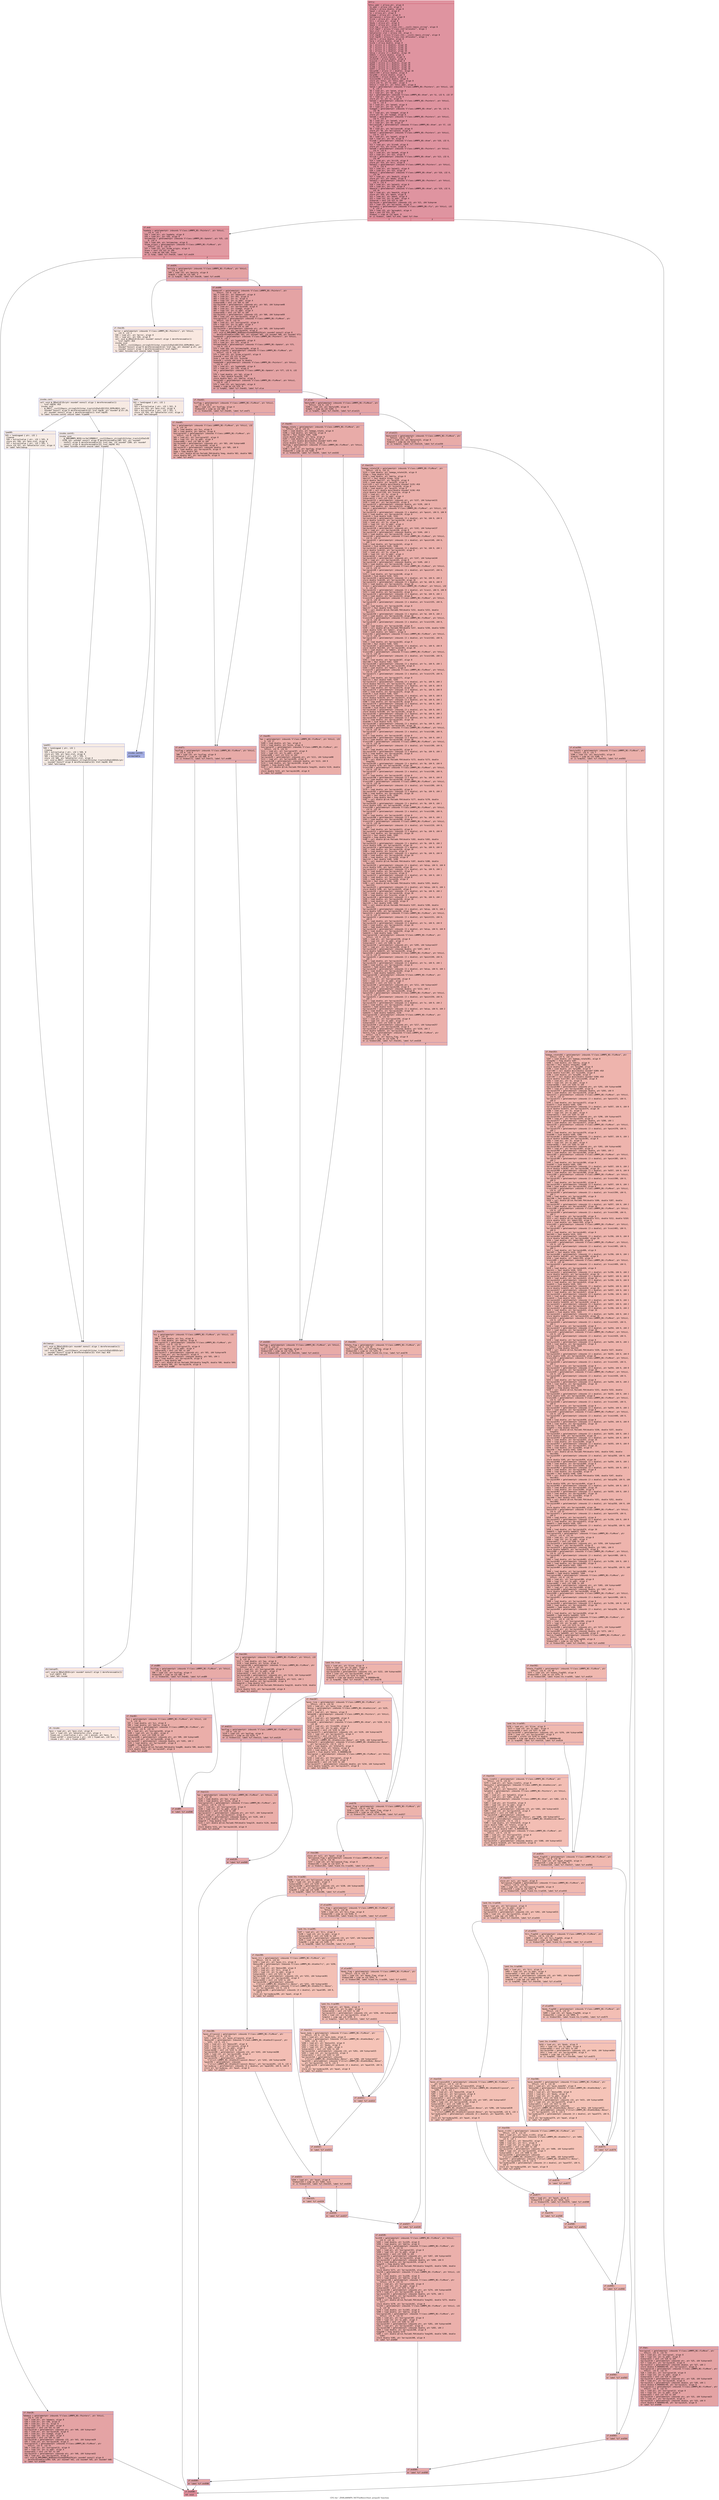 digraph "CFG for '_ZN9LAMMPS_NS7FixMove10set_arraysEi' function" {
	label="CFG for '_ZN9LAMMPS_NS7FixMove10set_arraysEi' function";

	Node0x55ac3c2ab6e0 [shape=record,color="#b70d28ff", style=filled, fillcolor="#b70d2870" fontname="Courier",label="{entry:\l|  %this.addr = alloca ptr, align 8\l  %i.addr = alloca i32, align 4\l  %theta = alloca double, align 8\l  %quat = alloca ptr, align 8\l  %x = alloca ptr, align 8\l  %image = alloca ptr, align 8\l  %ellipsoid = alloca ptr, align 8\l  %line = alloca ptr, align 8\l  %tri = alloca ptr, align 8\l  %body = alloca ptr, align 8\l  %mask = alloca ptr, align 8\l  %ref.tmp = alloca %\"class.std::__cxx11::basic_string\", align 8\l  %ref.tmp37 = alloca %\"class.std::allocator\", align 1\l  %exn.slot = alloca ptr, align 8\l  %ehselector.slot = alloca i32, align 4\l  %ref.tmp38 = alloca %\"class.std::__cxx11::basic_string\", align 8\l  %ref.tmp39 = alloca %\"class.std::allocator\", align 1\l  %delta = alloca double, align 8\l  %arg = alloca double, align 8\l  %sine = alloca double, align 8\l  %a = alloca [3 x double], align 16\l  %b = alloca [3 x double], align 16\l  %c = alloca [3 x double], align 16\l  %d = alloca [3 x double], align 16\l  %disp = alloca [3 x double], align 16\l  %ddotr = alloca double, align 8\l  %arg125 = alloca double, align 8\l  %sine128 = alloca double, align 8\l  %cosine = alloca double, align 8\l  %a354 = alloca [3 x double], align 16\l  %b355 = alloca [3 x double], align 16\l  %c356 = alloca [3 x double], align 16\l  %d357 = alloca [3 x double], align 16\l  %disp358 = alloca [3 x double], align 16\l  %ddotr359 = alloca double, align 8\l  %arg360 = alloca double, align 8\l  %sine364 = alloca double, align 8\l  %cosine366 = alloca double, align 8\l  store ptr %this, ptr %this.addr, align 8\l  store i32 %i, ptr %i.addr, align 4\l  %this1 = load ptr, ptr %this.addr, align 8\l  %atom = getelementptr inbounds %\"class.LAMMPS_NS::Pointers\", ptr %this1, i32\l... 0, i32 6\l  %0 = load ptr, ptr %atom, align 8\l  %1 = load ptr, ptr %0, align 8\l  %x2 = getelementptr inbounds %\"class.LAMMPS_NS::Atom\", ptr %1, i32 0, i32 37\l  %2 = load ptr, ptr %x2, align 8\l  store ptr %2, ptr %x, align 8\l  %atom3 = getelementptr inbounds %\"class.LAMMPS_NS::Pointers\", ptr %this1,\l... i32 0, i32 6\l  %3 = load ptr, ptr %atom3, align 8\l  %4 = load ptr, ptr %3, align 8\l  %image4 = getelementptr inbounds %\"class.LAMMPS_NS::Atom\", ptr %4, i32 0,\l... i32 36\l  %5 = load ptr, ptr %image4, align 8\l  store ptr %5, ptr %image, align 8\l  %atom5 = getelementptr inbounds %\"class.LAMMPS_NS::Pointers\", ptr %this1,\l... i32 0, i32 6\l  %6 = load ptr, ptr %atom5, align 8\l  %7 = load ptr, ptr %6, align 8\l  %ellipsoid6 = getelementptr inbounds %\"class.LAMMPS_NS::Atom\", ptr %7, i32\l... 0, i32 47\l  %8 = load ptr, ptr %ellipsoid6, align 8\l  store ptr %8, ptr %ellipsoid, align 8\l  %atom7 = getelementptr inbounds %\"class.LAMMPS_NS::Pointers\", ptr %this1,\l... i32 0, i32 6\l  %9 = load ptr, ptr %atom7, align 8\l  %10 = load ptr, ptr %9, align 8\l  %line8 = getelementptr inbounds %\"class.LAMMPS_NS::Atom\", ptr %10, i32 0,\l... i32 48\l  %11 = load ptr, ptr %line8, align 8\l  store ptr %11, ptr %line, align 8\l  %atom9 = getelementptr inbounds %\"class.LAMMPS_NS::Pointers\", ptr %this1,\l... i32 0, i32 6\l  %12 = load ptr, ptr %atom9, align 8\l  %13 = load ptr, ptr %12, align 8\l  %tri10 = getelementptr inbounds %\"class.LAMMPS_NS::Atom\", ptr %13, i32 0,\l... i32 49\l  %14 = load ptr, ptr %tri10, align 8\l  store ptr %14, ptr %tri, align 8\l  %atom11 = getelementptr inbounds %\"class.LAMMPS_NS::Pointers\", ptr %this1,\l... i32 0, i32 6\l  %15 = load ptr, ptr %atom11, align 8\l  %16 = load ptr, ptr %15, align 8\l  %body12 = getelementptr inbounds %\"class.LAMMPS_NS::Atom\", ptr %16, i32 0,\l... i32 50\l  %17 = load ptr, ptr %body12, align 8\l  store ptr %17, ptr %body, align 8\l  %atom13 = getelementptr inbounds %\"class.LAMMPS_NS::Pointers\", ptr %this1,\l... i32 0, i32 6\l  %18 = load ptr, ptr %atom13, align 8\l  %19 = load ptr, ptr %18, align 8\l  %mask14 = getelementptr inbounds %\"class.LAMMPS_NS::Atom\", ptr %19, i32 0,\l... i32 35\l  %20 = load ptr, ptr %mask14, align 8\l  store ptr %20, ptr %mask, align 8\l  %21 = load ptr, ptr %mask, align 8\l  %22 = load i32, ptr %i.addr, align 4\l  %idxprom = sext i32 %22 to i64\l  %arrayidx = getelementptr inbounds i32, ptr %21, i64 %idxprom\l  %23 = load i32, ptr %arrayidx, align 4\l  %groupbit = getelementptr inbounds %\"class.LAMMPS_NS::Fix\", ptr %this1, i32\l... 0, i32 4\l  %24 = load i32, ptr %groupbit, align 4\l  %and = and i32 %23, %24\l  %tobool = icmp ne i32 %and, 0\l  br i1 %tobool, label %if.end, label %if.then\l|{<s0>T|<s1>F}}"];
	Node0x55ac3c2ab6e0:s0 -> Node0x55ac3c2b06b0[tooltip="entry -> if.end\nProbability 62.50%" ];
	Node0x55ac3c2ab6e0:s1 -> Node0x55ac3c2b0720[tooltip="entry -> if.then\nProbability 37.50%" ];
	Node0x55ac3c2b0720 [shape=record,color="#3d50c3ff", style=filled, fillcolor="#c32e3170" fontname="Courier",label="{if.then:\l|  %xoriginal = getelementptr inbounds %\"class.LAMMPS_NS::FixMove\", ptr\l... %this1, i32 0, i32 53\l  %25 = load ptr, ptr %xoriginal, align 8\l  %26 = load i32, ptr %i.addr, align 4\l  %idxprom15 = sext i32 %26 to i64\l  %arrayidx16 = getelementptr inbounds ptr, ptr %25, i64 %idxprom15\l  %27 = load ptr, ptr %arrayidx16, align 8\l  %arrayidx17 = getelementptr inbounds double, ptr %27, i64 2\l  store double 0.000000e+00, ptr %arrayidx17, align 8\l  %xoriginal18 = getelementptr inbounds %\"class.LAMMPS_NS::FixMove\", ptr\l... %this1, i32 0, i32 53\l  %28 = load ptr, ptr %xoriginal18, align 8\l  %29 = load i32, ptr %i.addr, align 4\l  %idxprom19 = sext i32 %29 to i64\l  %arrayidx20 = getelementptr inbounds ptr, ptr %28, i64 %idxprom19\l  %30 = load ptr, ptr %arrayidx20, align 8\l  %arrayidx21 = getelementptr inbounds double, ptr %30, i64 1\l  store double 0.000000e+00, ptr %arrayidx21, align 8\l  %xoriginal22 = getelementptr inbounds %\"class.LAMMPS_NS::FixMove\", ptr\l... %this1, i32 0, i32 53\l  %31 = load ptr, ptr %xoriginal22, align 8\l  %32 = load i32, ptr %i.addr, align 4\l  %idxprom23 = sext i32 %32 to i64\l  %arrayidx24 = getelementptr inbounds ptr, ptr %31, i64 %idxprom23\l  %33 = load ptr, ptr %arrayidx24, align 8\l  %arrayidx25 = getelementptr inbounds double, ptr %33, i64 0\l  store double 0.000000e+00, ptr %arrayidx25, align 8\l  br label %if.end586\l}"];
	Node0x55ac3c2b0720 -> Node0x55ac3c2b1780[tooltip="if.then -> if.end586\nProbability 100.00%" ];
	Node0x55ac3c2b06b0 [shape=record,color="#b70d28ff", style=filled, fillcolor="#bb1b2c70" fontname="Courier",label="{if.end:\l|  %update = getelementptr inbounds %\"class.LAMMPS_NS::Pointers\", ptr %this1,\l... i32 0, i32 7\l  %34 = load ptr, ptr %update, align 8\l  %35 = load ptr, ptr %34, align 8\l  %ntimestep = getelementptr inbounds %\"class.LAMMPS_NS::Update\", ptr %35, i32\l... 0, i32 4\l  %36 = load i64, ptr %ntimestep, align 8\l  %time_origin = getelementptr inbounds %\"class.LAMMPS_NS::FixMove\", ptr\l... %this1, i32 0, i32 52\l  %37 = load i32, ptr %time_origin, align 8\l  %conv = sext i32 %37 to i64\l  %cmp = icmp eq i64 %36, %conv\l  br i1 %cmp, label %if.then26, label %if.end34\l|{<s0>T|<s1>F}}"];
	Node0x55ac3c2b06b0:s0 -> Node0x55ac3c2b1e70[tooltip="if.end -> if.then26\nProbability 50.00%" ];
	Node0x55ac3c2b06b0:s1 -> Node0x55ac3c2b1ef0[tooltip="if.end -> if.end34\nProbability 50.00%" ];
	Node0x55ac3c2b1e70 [shape=record,color="#3d50c3ff", style=filled, fillcolor="#c32e3170" fontname="Courier",label="{if.then26:\l|  %domain = getelementptr inbounds %\"class.LAMMPS_NS::Pointers\", ptr %this1,\l... i32 0, i32 10\l  %38 = load ptr, ptr %domain, align 8\l  %39 = load ptr, ptr %38, align 8\l  %40 = load ptr, ptr %x, align 8\l  %41 = load i32, ptr %i.addr, align 4\l  %idxprom27 = sext i32 %41 to i64\l  %arrayidx28 = getelementptr inbounds ptr, ptr %40, i64 %idxprom27\l  %42 = load ptr, ptr %arrayidx28, align 8\l  %43 = load ptr, ptr %image, align 8\l  %44 = load i32, ptr %i.addr, align 4\l  %idxprom29 = sext i32 %44 to i64\l  %arrayidx30 = getelementptr inbounds i32, ptr %43, i64 %idxprom29\l  %45 = load i32, ptr %arrayidx30, align 4\l  %xoriginal31 = getelementptr inbounds %\"class.LAMMPS_NS::FixMove\", ptr\l... %this1, i32 0, i32 53\l  %46 = load ptr, ptr %xoriginal31, align 8\l  %47 = load i32, ptr %i.addr, align 4\l  %idxprom32 = sext i32 %47 to i64\l  %arrayidx33 = getelementptr inbounds ptr, ptr %46, i64 %idxprom32\l  %48 = load ptr, ptr %arrayidx33, align 8\l  call void @_ZN9LAMMPS_NS6Domain5unmapEPKdiPd(ptr noundef nonnull align 8\l... dereferenceable(1200) %39, ptr noundef %42, i32 noundef %45, ptr noundef %48)\l  br label %if.end586\l}"];
	Node0x55ac3c2b1e70 -> Node0x55ac3c2b1780[tooltip="if.then26 -> if.end586\nProbability 100.00%" ];
	Node0x55ac3c2b1ef0 [shape=record,color="#3d50c3ff", style=filled, fillcolor="#c32e3170" fontname="Courier",label="{if.end34:\l|  %mstyle = getelementptr inbounds %\"class.LAMMPS_NS::FixMove\", ptr %this1,\l... i32 0, i32 7\l  %49 = load i32, ptr %mstyle, align 8\l  %cmp35 = icmp eq i32 %49, 3\l  br i1 %cmp35, label %if.then36, label %if.end46\l|{<s0>T|<s1>F}}"];
	Node0x55ac3c2b1ef0:s0 -> Node0x55ac3c2b3800[tooltip="if.end34 -> if.then36\nProbability 0.00%" ];
	Node0x55ac3c2b1ef0:s1 -> Node0x55ac3c2b3850[tooltip="if.end34 -> if.end46\nProbability 100.00%" ];
	Node0x55ac3c2b3800 [shape=record,color="#3d50c3ff", style=filled, fillcolor="#f1ccb870" fontname="Courier",label="{if.then36:\l|  %error = getelementptr inbounds %\"class.LAMMPS_NS::Pointers\", ptr %this1,\l... i32 0, i32 3\l  %50 = load ptr, ptr %error, align 8\l  %51 = load ptr, ptr %50, align 8\l  call void @_ZNSaIcEC1Ev(ptr noundef nonnull align 1 dereferenceable(1)\l... %ref.tmp37) #10\l  invoke void\l... @_ZNSt7__cxx1112basic_stringIcSt11char_traitsIcESaIcEEC2IS3_EEPKcRKS3_(ptr\l... noundef nonnull align 8 dereferenceable(32) %ref.tmp, ptr noundef @.str, ptr\l... noundef nonnull align 1 dereferenceable(1) %ref.tmp37)\l          to label %invoke.cont unwind label %lpad\l}"];
	Node0x55ac3c2b3800 -> Node0x55ac3c2b3cb0[tooltip="if.then36 -> invoke.cont\nProbability 50.00%" ];
	Node0x55ac3c2b3800 -> Node0x55ac3c2aefc0[tooltip="if.then36 -> lpad\nProbability 50.00%" ];
	Node0x55ac3c2b3cb0 [shape=record,color="#3d50c3ff", style=filled, fillcolor="#eed0c070" fontname="Courier",label="{invoke.cont:\l|  call void @_ZNSaIcEC1Ev(ptr noundef nonnull align 1 dereferenceable(1)\l... %ref.tmp39) #10\l  invoke void\l... @_ZNSt7__cxx1112basic_stringIcSt11char_traitsIcESaIcEEC2IS3_EEPKcRKS3_(ptr\l... noundef nonnull align 8 dereferenceable(32) %ref.tmp38, ptr noundef @.str.29,\l... ptr noundef nonnull align 1 dereferenceable(1) %ref.tmp39)\l          to label %invoke.cont41 unwind label %lpad40\l}"];
	Node0x55ac3c2b3cb0 -> Node0x55ac3c2af2e0[tooltip="invoke.cont -> invoke.cont41\nProbability 50.00%" ];
	Node0x55ac3c2b3cb0 -> Node0x55ac3c2af330[tooltip="invoke.cont -> lpad40\nProbability 50.00%" ];
	Node0x55ac3c2af2e0 [shape=record,color="#3d50c3ff", style=filled, fillcolor="#ecd3c570" fontname="Courier",label="{invoke.cont41:\l|  invoke void\l... @_ZN9LAMMPS_NS5Error3allERKNSt7__cxx1112basic_stringIcSt11char_traitsIcESaIcEE\l...EiS8_(ptr noundef nonnull align 8 dereferenceable(196) %51, ptr noundef\l... nonnull align 8 dereferenceable(32) %ref.tmp, i32 noundef 1289, ptr noundef\l... nonnull align 8 dereferenceable(32) %ref.tmp38) #11\l          to label %invoke.cont43 unwind label %lpad42\l}"];
	Node0x55ac3c2af2e0 -> Node0x55ac3c2af290[tooltip="invoke.cont41 -> invoke.cont43\nProbability 0.00%" ];
	Node0x55ac3c2af2e0 -> Node0x55ac3c2af590[tooltip="invoke.cont41 -> lpad42\nProbability 100.00%" ];
	Node0x55ac3c2af290 [shape=record,color="#3d50c3ff", style=filled, fillcolor="#3d50c370" fontname="Courier",label="{invoke.cont43:\l|  unreachable\l}"];
	Node0x55ac3c2aefc0 [shape=record,color="#3d50c3ff", style=filled, fillcolor="#eed0c070" fontname="Courier",label="{lpad:\l|  %52 = landingpad \{ ptr, i32 \}\l          cleanup\l  %53 = extractvalue \{ ptr, i32 \} %52, 0\l  store ptr %53, ptr %exn.slot, align 8\l  %54 = extractvalue \{ ptr, i32 \} %52, 1\l  store i32 %54, ptr %ehselector.slot, align 4\l  br label %ehcleanup45\l}"];
	Node0x55ac3c2aefc0 -> Node0x55ac3c2b4ec0[tooltip="lpad -> ehcleanup45\nProbability 100.00%" ];
	Node0x55ac3c2af330 [shape=record,color="#3d50c3ff", style=filled, fillcolor="#ecd3c570" fontname="Courier",label="{lpad40:\l|  %55 = landingpad \{ ptr, i32 \}\l          cleanup\l  %56 = extractvalue \{ ptr, i32 \} %55, 0\l  store ptr %56, ptr %exn.slot, align 8\l  %57 = extractvalue \{ ptr, i32 \} %55, 1\l  store i32 %57, ptr %ehselector.slot, align 4\l  br label %ehcleanup\l}"];
	Node0x55ac3c2af330 -> Node0x55ac3c2b5210[tooltip="lpad40 -> ehcleanup\nProbability 100.00%" ];
	Node0x55ac3c2af590 [shape=record,color="#3d50c3ff", style=filled, fillcolor="#ecd3c570" fontname="Courier",label="{lpad42:\l|  %58 = landingpad \{ ptr, i32 \}\l          cleanup\l  %59 = extractvalue \{ ptr, i32 \} %58, 0\l  store ptr %59, ptr %exn.slot, align 8\l  %60 = extractvalue \{ ptr, i32 \} %58, 1\l  store i32 %60, ptr %ehselector.slot, align 4\l  call void @_ZNSt7__cxx1112basic_stringIcSt11char_traitsIcESaIcEED1Ev(ptr\l... noundef nonnull align 8 dereferenceable(32) %ref.tmp38) #10\l  br label %ehcleanup\l}"];
	Node0x55ac3c2af590 -> Node0x55ac3c2b5210[tooltip="lpad42 -> ehcleanup\nProbability 100.00%" ];
	Node0x55ac3c2b5210 [shape=record,color="#3d50c3ff", style=filled, fillcolor="#eed0c070" fontname="Courier",label="{ehcleanup:\l|  call void @_ZNSaIcED1Ev(ptr noundef nonnull align 1 dereferenceable(1)\l... %ref.tmp39) #10\l  call void @_ZNSt7__cxx1112basic_stringIcSt11char_traitsIcESaIcEED1Ev(ptr\l... noundef nonnull align 8 dereferenceable(32) %ref.tmp) #10\l  br label %ehcleanup45\l}"];
	Node0x55ac3c2b5210 -> Node0x55ac3c2b4ec0[tooltip="ehcleanup -> ehcleanup45\nProbability 100.00%" ];
	Node0x55ac3c2b4ec0 [shape=record,color="#3d50c3ff", style=filled, fillcolor="#f1ccb870" fontname="Courier",label="{ehcleanup45:\l|  call void @_ZNSaIcED1Ev(ptr noundef nonnull align 1 dereferenceable(1)\l... %ref.tmp37) #10\l  br label %eh.resume\l}"];
	Node0x55ac3c2b4ec0 -> Node0x55ac3c2b5ac0[tooltip="ehcleanup45 -> eh.resume\nProbability 100.00%" ];
	Node0x55ac3c2b3850 [shape=record,color="#3d50c3ff", style=filled, fillcolor="#c32e3170" fontname="Courier",label="{if.end46:\l|  %domain47 = getelementptr inbounds %\"class.LAMMPS_NS::Pointers\", ptr\l... %this1, i32 0, i32 10\l  %61 = load ptr, ptr %domain47, align 8\l  %62 = load ptr, ptr %61, align 8\l  %63 = load ptr, ptr %x, align 8\l  %64 = load i32, ptr %i.addr, align 4\l  %idxprom48 = sext i32 %64 to i64\l  %arrayidx49 = getelementptr inbounds ptr, ptr %63, i64 %idxprom48\l  %65 = load ptr, ptr %arrayidx49, align 8\l  %66 = load ptr, ptr %image, align 8\l  %67 = load i32, ptr %i.addr, align 4\l  %idxprom50 = sext i32 %67 to i64\l  %arrayidx51 = getelementptr inbounds i32, ptr %66, i64 %idxprom50\l  %68 = load i32, ptr %arrayidx51, align 4\l  %xoriginal52 = getelementptr inbounds %\"class.LAMMPS_NS::FixMove\", ptr\l... %this1, i32 0, i32 53\l  %69 = load ptr, ptr %xoriginal52, align 8\l  %70 = load i32, ptr %i.addr, align 4\l  %idxprom53 = sext i32 %70 to i64\l  %arrayidx54 = getelementptr inbounds ptr, ptr %69, i64 %idxprom53\l  %71 = load ptr, ptr %arrayidx54, align 8\l  call void @_ZN9LAMMPS_NS6Domain5unmapEPKdiPd(ptr noundef nonnull align 8\l... dereferenceable(1200) %62, ptr noundef %65, i32 noundef %68, ptr noundef %71)\l  %update55 = getelementptr inbounds %\"class.LAMMPS_NS::Pointers\", ptr %this1,\l... i32 0, i32 7\l  %72 = load ptr, ptr %update55, align 8\l  %73 = load ptr, ptr %72, align 8\l  %ntimestep56 = getelementptr inbounds %\"class.LAMMPS_NS::Update\", ptr %73,\l... i32 0, i32 4\l  %74 = load i64, ptr %ntimestep56, align 8\l  %time_origin57 = getelementptr inbounds %\"class.LAMMPS_NS::FixMove\", ptr\l... %this1, i32 0, i32 52\l  %75 = load i32, ptr %time_origin57, align 8\l  %conv58 = sext i32 %75 to i64\l  %sub = sub nsw i64 %74, %conv58\l  %conv59 = sitofp i64 %sub to double\l  %update60 = getelementptr inbounds %\"class.LAMMPS_NS::Pointers\", ptr %this1,\l... i32 0, i32 7\l  %76 = load ptr, ptr %update60, align 8\l  %77 = load ptr, ptr %76, align 8\l  %dt = getelementptr inbounds %\"class.LAMMPS_NS::Update\", ptr %77, i32 0, i32\l... 1\l  %78 = load double, ptr %dt, align 8\l  %mul = fmul double %conv59, %78\l  store double %mul, ptr %delta, align 8\l  %mstyle61 = getelementptr inbounds %\"class.LAMMPS_NS::FixMove\", ptr %this1,\l... i32 0, i32 7\l  %79 = load i32, ptr %mstyle61, align 8\l  %cmp62 = icmp eq i32 %79, 0\l  br i1 %cmp62, label %if.then63, label %if.else\l|{<s0>T|<s1>F}}"];
	Node0x55ac3c2b3850:s0 -> Node0x55ac3c2b75c0[tooltip="if.end46 -> if.then63\nProbability 37.50%" ];
	Node0x55ac3c2b3850:s1 -> Node0x55ac3c2b7640[tooltip="if.end46 -> if.else\nProbability 62.50%" ];
	Node0x55ac3c2b75c0 [shape=record,color="#3d50c3ff", style=filled, fillcolor="#cc403a70" fontname="Courier",label="{if.then63:\l|  %vxflag = getelementptr inbounds %\"class.LAMMPS_NS::FixMove\", ptr %this1,\l... i32 0, i32 8\l  %80 = load i32, ptr %vxflag, align 4\l  %tobool64 = icmp ne i32 %80, 0\l  br i1 %tobool64, label %if.then65, label %if.end71\l|{<s0>T|<s1>F}}"];
	Node0x55ac3c2b75c0:s0 -> Node0x55ac3c2b7980[tooltip="if.then63 -> if.then65\nProbability 62.50%" ];
	Node0x55ac3c2b75c0:s1 -> Node0x55ac3c2b7a00[tooltip="if.then63 -> if.end71\nProbability 37.50%" ];
	Node0x55ac3c2b7980 [shape=record,color="#3d50c3ff", style=filled, fillcolor="#d0473d70" fontname="Courier",label="{if.then65:\l|  %vx = getelementptr inbounds %\"class.LAMMPS_NS::FixMove\", ptr %this1, i32\l... 0, i32 14\l  %81 = load double, ptr %vx, align 8\l  %82 = load double, ptr %delta, align 8\l  %xoriginal67 = getelementptr inbounds %\"class.LAMMPS_NS::FixMove\", ptr\l... %this1, i32 0, i32 53\l  %83 = load ptr, ptr %xoriginal67, align 8\l  %84 = load i32, ptr %i.addr, align 4\l  %idxprom68 = sext i32 %84 to i64\l  %arrayidx69 = getelementptr inbounds ptr, ptr %83, i64 %idxprom68\l  %85 = load ptr, ptr %arrayidx69, align 8\l  %arrayidx70 = getelementptr inbounds double, ptr %85, i64 0\l  %86 = load double, ptr %arrayidx70, align 8\l  %neg = fneg double %81\l  %87 = call double @llvm.fmuladd.f64(double %neg, double %82, double %86)\l  store double %87, ptr %arrayidx70, align 8\l  br label %if.end71\l}"];
	Node0x55ac3c2b7980 -> Node0x55ac3c2b7a00[tooltip="if.then65 -> if.end71\nProbability 100.00%" ];
	Node0x55ac3c2b7a00 [shape=record,color="#3d50c3ff", style=filled, fillcolor="#cc403a70" fontname="Courier",label="{if.end71:\l|  %vyflag = getelementptr inbounds %\"class.LAMMPS_NS::FixMove\", ptr %this1,\l... i32 0, i32 9\l  %88 = load i32, ptr %vyflag, align 8\l  %tobool72 = icmp ne i32 %88, 0\l  br i1 %tobool72, label %if.then73, label %if.end80\l|{<s0>T|<s1>F}}"];
	Node0x55ac3c2b7a00:s0 -> Node0x55ac3c2b86a0[tooltip="if.end71 -> if.then73\nProbability 62.50%" ];
	Node0x55ac3c2b7a00:s1 -> Node0x55ac3c2b86f0[tooltip="if.end71 -> if.end80\nProbability 37.50%" ];
	Node0x55ac3c2b86a0 [shape=record,color="#3d50c3ff", style=filled, fillcolor="#d0473d70" fontname="Courier",label="{if.then73:\l|  %vy = getelementptr inbounds %\"class.LAMMPS_NS::FixMove\", ptr %this1, i32\l... 0, i32 15\l  %89 = load double, ptr %vy, align 8\l  %90 = load double, ptr %delta, align 8\l  %xoriginal75 = getelementptr inbounds %\"class.LAMMPS_NS::FixMove\", ptr\l... %this1, i32 0, i32 53\l  %91 = load ptr, ptr %xoriginal75, align 8\l  %92 = load i32, ptr %i.addr, align 4\l  %idxprom76 = sext i32 %92 to i64\l  %arrayidx77 = getelementptr inbounds ptr, ptr %91, i64 %idxprom76\l  %93 = load ptr, ptr %arrayidx77, align 8\l  %arrayidx78 = getelementptr inbounds double, ptr %93, i64 1\l  %94 = load double, ptr %arrayidx78, align 8\l  %neg79 = fneg double %89\l  %95 = call double @llvm.fmuladd.f64(double %neg79, double %90, double %94)\l  store double %95, ptr %arrayidx78, align 8\l  br label %if.end80\l}"];
	Node0x55ac3c2b86a0 -> Node0x55ac3c2b86f0[tooltip="if.then73 -> if.end80\nProbability 100.00%" ];
	Node0x55ac3c2b86f0 [shape=record,color="#3d50c3ff", style=filled, fillcolor="#cc403a70" fontname="Courier",label="{if.end80:\l|  %vzflag = getelementptr inbounds %\"class.LAMMPS_NS::FixMove\", ptr %this1,\l... i32 0, i32 10\l  %96 = load i32, ptr %vzflag, align 4\l  %tobool81 = icmp ne i32 %96, 0\l  br i1 %tobool81, label %if.then82, label %if.end89\l|{<s0>T|<s1>F}}"];
	Node0x55ac3c2b86f0:s0 -> Node0x55ac3c2b2cb0[tooltip="if.end80 -> if.then82\nProbability 62.50%" ];
	Node0x55ac3c2b86f0:s1 -> Node0x55ac3c2b2d00[tooltip="if.end80 -> if.end89\nProbability 37.50%" ];
	Node0x55ac3c2b2cb0 [shape=record,color="#3d50c3ff", style=filled, fillcolor="#d0473d70" fontname="Courier",label="{if.then82:\l|  %vz = getelementptr inbounds %\"class.LAMMPS_NS::FixMove\", ptr %this1, i32\l... 0, i32 16\l  %97 = load double, ptr %vz, align 8\l  %98 = load double, ptr %delta, align 8\l  %xoriginal84 = getelementptr inbounds %\"class.LAMMPS_NS::FixMove\", ptr\l... %this1, i32 0, i32 53\l  %99 = load ptr, ptr %xoriginal84, align 8\l  %100 = load i32, ptr %i.addr, align 4\l  %idxprom85 = sext i32 %100 to i64\l  %arrayidx86 = getelementptr inbounds ptr, ptr %99, i64 %idxprom85\l  %101 = load ptr, ptr %arrayidx86, align 8\l  %arrayidx87 = getelementptr inbounds double, ptr %101, i64 2\l  %102 = load double, ptr %arrayidx87, align 8\l  %neg88 = fneg double %97\l  %103 = call double @llvm.fmuladd.f64(double %neg88, double %98, double %102)\l  store double %103, ptr %arrayidx87, align 8\l  br label %if.end89\l}"];
	Node0x55ac3c2b2cb0 -> Node0x55ac3c2b2d00[tooltip="if.then82 -> if.end89\nProbability 100.00%" ];
	Node0x55ac3c2b2d00 [shape=record,color="#3d50c3ff", style=filled, fillcolor="#cc403a70" fontname="Courier",label="{if.end89:\l|  br label %if.end586\l}"];
	Node0x55ac3c2b2d00 -> Node0x55ac3c2b1780[tooltip="if.end89 -> if.end586\nProbability 100.00%" ];
	Node0x55ac3c2b7640 [shape=record,color="#3d50c3ff", style=filled, fillcolor="#c5333470" fontname="Courier",label="{if.else:\l|  %mstyle90 = getelementptr inbounds %\"class.LAMMPS_NS::FixMove\", ptr\l... %this1, i32 0, i32 7\l  %104 = load i32, ptr %mstyle90, align 8\l  %cmp91 = icmp eq i32 %104, 1\l  br i1 %cmp91, label %if.then92, label %if.else121\l|{<s0>T|<s1>F}}"];
	Node0x55ac3c2b7640:s0 -> Node0x55ac3c2ba8b0[tooltip="if.else -> if.then92\nProbability 50.00%" ];
	Node0x55ac3c2b7640:s1 -> Node0x55ac3c2ba900[tooltip="if.else -> if.else121\nProbability 50.00%" ];
	Node0x55ac3c2ba8b0 [shape=record,color="#3d50c3ff", style=filled, fillcolor="#cc403a70" fontname="Courier",label="{if.then92:\l|  %omega_rotate = getelementptr inbounds %\"class.LAMMPS_NS::FixMove\", ptr\l... %this1, i32 0, i32 21\l  %105 = load double, ptr %omega_rotate, align 8\l  %106 = load double, ptr %delta, align 8\l  %mul93 = fmul double %105, %106\l  store double %mul93, ptr %arg, align 8\l  %107 = load double, ptr %arg, align 8\l  %call = call double @sin(double noundef %107) #10\l  store double %call, ptr %sine, align 8\l  %axflag = getelementptr inbounds %\"class.LAMMPS_NS::FixMove\", ptr %this1,\l... i32 0, i32 11\l  %108 = load i32, ptr %axflag, align 8\l  %tobool94 = icmp ne i32 %108, 0\l  br i1 %tobool94, label %if.then95, label %if.end102\l|{<s0>T|<s1>F}}"];
	Node0x55ac3c2ba8b0:s0 -> Node0x55ac3c2bb1c0[tooltip="if.then92 -> if.then95\nProbability 62.50%" ];
	Node0x55ac3c2ba8b0:s1 -> Node0x55ac3c2bb240[tooltip="if.then92 -> if.end102\nProbability 37.50%" ];
	Node0x55ac3c2bb1c0 [shape=record,color="#3d50c3ff", style=filled, fillcolor="#d0473d70" fontname="Courier",label="{if.then95:\l|  %ax = getelementptr inbounds %\"class.LAMMPS_NS::FixMove\", ptr %this1, i32\l... 0, i32 17\l  %109 = load double, ptr %ax, align 8\l  %110 = load double, ptr %sine, align 8\l  %xoriginal97 = getelementptr inbounds %\"class.LAMMPS_NS::FixMove\", ptr\l... %this1, i32 0, i32 53\l  %111 = load ptr, ptr %xoriginal97, align 8\l  %112 = load i32, ptr %i.addr, align 4\l  %idxprom98 = sext i32 %112 to i64\l  %arrayidx99 = getelementptr inbounds ptr, ptr %111, i64 %idxprom98\l  %113 = load ptr, ptr %arrayidx99, align 8\l  %arrayidx100 = getelementptr inbounds double, ptr %113, i64 0\l  %114 = load double, ptr %arrayidx100, align 8\l  %neg101 = fneg double %109\l  %115 = call double @llvm.fmuladd.f64(double %neg101, double %110, double\l... %114)\l  store double %115, ptr %arrayidx100, align 8\l  br label %if.end102\l}"];
	Node0x55ac3c2bb1c0 -> Node0x55ac3c2bb240[tooltip="if.then95 -> if.end102\nProbability 100.00%" ];
	Node0x55ac3c2bb240 [shape=record,color="#3d50c3ff", style=filled, fillcolor="#cc403a70" fontname="Courier",label="{if.end102:\l|  %ayflag = getelementptr inbounds %\"class.LAMMPS_NS::FixMove\", ptr %this1,\l... i32 0, i32 12\l  %116 = load i32, ptr %ayflag, align 4\l  %tobool103 = icmp ne i32 %116, 0\l  br i1 %tobool103, label %if.then104, label %if.end111\l|{<s0>T|<s1>F}}"];
	Node0x55ac3c2bb240:s0 -> Node0x55ac3c2bbee0[tooltip="if.end102 -> if.then104\nProbability 62.50%" ];
	Node0x55ac3c2bb240:s1 -> Node0x55ac3c2bbf30[tooltip="if.end102 -> if.end111\nProbability 37.50%" ];
	Node0x55ac3c2bbee0 [shape=record,color="#3d50c3ff", style=filled, fillcolor="#d0473d70" fontname="Courier",label="{if.then104:\l|  %ay = getelementptr inbounds %\"class.LAMMPS_NS::FixMove\", ptr %this1, i32\l... 0, i32 18\l  %117 = load double, ptr %ay, align 8\l  %118 = load double, ptr %sine, align 8\l  %xoriginal106 = getelementptr inbounds %\"class.LAMMPS_NS::FixMove\", ptr\l... %this1, i32 0, i32 53\l  %119 = load ptr, ptr %xoriginal106, align 8\l  %120 = load i32, ptr %i.addr, align 4\l  %idxprom107 = sext i32 %120 to i64\l  %arrayidx108 = getelementptr inbounds ptr, ptr %119, i64 %idxprom107\l  %121 = load ptr, ptr %arrayidx108, align 8\l  %arrayidx109 = getelementptr inbounds double, ptr %121, i64 1\l  %122 = load double, ptr %arrayidx109, align 8\l  %neg110 = fneg double %117\l  %123 = call double @llvm.fmuladd.f64(double %neg110, double %118, double\l... %122)\l  store double %123, ptr %arrayidx109, align 8\l  br label %if.end111\l}"];
	Node0x55ac3c2bbee0 -> Node0x55ac3c2bbf30[tooltip="if.then104 -> if.end111\nProbability 100.00%" ];
	Node0x55ac3c2bbf30 [shape=record,color="#3d50c3ff", style=filled, fillcolor="#cc403a70" fontname="Courier",label="{if.end111:\l|  %azflag = getelementptr inbounds %\"class.LAMMPS_NS::FixMove\", ptr %this1,\l... i32 0, i32 13\l  %124 = load i32, ptr %azflag, align 8\l  %tobool112 = icmp ne i32 %124, 0\l  br i1 %tobool112, label %if.then113, label %if.end120\l|{<s0>T|<s1>F}}"];
	Node0x55ac3c2bbf30:s0 -> Node0x55ac3c2bcbb0[tooltip="if.end111 -> if.then113\nProbability 62.50%" ];
	Node0x55ac3c2bbf30:s1 -> Node0x55ac3c2bcc00[tooltip="if.end111 -> if.end120\nProbability 37.50%" ];
	Node0x55ac3c2bcbb0 [shape=record,color="#3d50c3ff", style=filled, fillcolor="#d0473d70" fontname="Courier",label="{if.then113:\l|  %az = getelementptr inbounds %\"class.LAMMPS_NS::FixMove\", ptr %this1, i32\l... 0, i32 19\l  %125 = load double, ptr %az, align 8\l  %126 = load double, ptr %sine, align 8\l  %xoriginal115 = getelementptr inbounds %\"class.LAMMPS_NS::FixMove\", ptr\l... %this1, i32 0, i32 53\l  %127 = load ptr, ptr %xoriginal115, align 8\l  %128 = load i32, ptr %i.addr, align 4\l  %idxprom116 = sext i32 %128 to i64\l  %arrayidx117 = getelementptr inbounds ptr, ptr %127, i64 %idxprom116\l  %129 = load ptr, ptr %arrayidx117, align 8\l  %arrayidx118 = getelementptr inbounds double, ptr %129, i64 2\l  %130 = load double, ptr %arrayidx118, align 8\l  %neg119 = fneg double %125\l  %131 = call double @llvm.fmuladd.f64(double %neg119, double %126, double\l... %130)\l  store double %131, ptr %arrayidx118, align 8\l  br label %if.end120\l}"];
	Node0x55ac3c2bcbb0 -> Node0x55ac3c2bcc00[tooltip="if.then113 -> if.end120\nProbability 100.00%" ];
	Node0x55ac3c2bcc00 [shape=record,color="#3d50c3ff", style=filled, fillcolor="#cc403a70" fontname="Courier",label="{if.end120:\l|  br label %if.end585\l}"];
	Node0x55ac3c2bcc00 -> Node0x55ac3c2b3f30[tooltip="if.end120 -> if.end585\nProbability 100.00%" ];
	Node0x55ac3c2ba900 [shape=record,color="#3d50c3ff", style=filled, fillcolor="#cc403a70" fontname="Courier",label="{if.else121:\l|  %mstyle122 = getelementptr inbounds %\"class.LAMMPS_NS::FixMove\", ptr\l... %this1, i32 0, i32 7\l  %132 = load i32, ptr %mstyle122, align 8\l  %cmp123 = icmp eq i32 %132, 2\l  br i1 %cmp123, label %if.then124, label %if.else350\l|{<s0>T|<s1>F}}"];
	Node0x55ac3c2ba900:s0 -> Node0x55ac3c2b41c0[tooltip="if.else121 -> if.then124\nProbability 50.00%" ];
	Node0x55ac3c2ba900:s1 -> Node0x55ac3c2b4240[tooltip="if.else121 -> if.else350\nProbability 50.00%" ];
	Node0x55ac3c2b41c0 [shape=record,color="#3d50c3ff", style=filled, fillcolor="#d24b4070" fontname="Courier",label="{if.then124:\l|  %omega_rotate126 = getelementptr inbounds %\"class.LAMMPS_NS::FixMove\", ptr\l... %this1, i32 0, i32 21\l  %133 = load double, ptr %omega_rotate126, align 8\l  %fneg = fneg double %133\l  %134 = load double, ptr %delta, align 8\l  %mul127 = fmul double %fneg, %134\l  store double %mul127, ptr %arg125, align 8\l  %135 = load double, ptr %arg125, align 8\l  %call129 = call double @sin(double noundef %135) #10\l  store double %call129, ptr %sine128, align 8\l  %136 = load double, ptr %arg125, align 8\l  %call130 = call double @cos(double noundef %136) #10\l  store double %call130, ptr %cosine, align 8\l  %137 = load ptr, ptr %x, align 8\l  %138 = load i32, ptr %i.addr, align 4\l  %idxprom131 = sext i32 %138 to i64\l  %arrayidx132 = getelementptr inbounds ptr, ptr %137, i64 %idxprom131\l  %139 = load ptr, ptr %arrayidx132, align 8\l  %arrayidx133 = getelementptr inbounds double, ptr %139, i64 0\l  %140 = load double, ptr %arrayidx133, align 8\l  %point = getelementptr inbounds %\"class.LAMMPS_NS::FixMove\", ptr %this1, i32\l... 0, i32 22\l  %arrayidx134 = getelementptr inbounds [3 x double], ptr %point, i64 0, i64 0\l  %141 = load double, ptr %arrayidx134, align 8\l  %sub135 = fsub double %140, %141\l  %arrayidx136 = getelementptr inbounds [3 x double], ptr %d, i64 0, i64 0\l  store double %sub135, ptr %arrayidx136, align 16\l  %142 = load ptr, ptr %x, align 8\l  %143 = load i32, ptr %i.addr, align 4\l  %idxprom137 = sext i32 %143 to i64\l  %arrayidx138 = getelementptr inbounds ptr, ptr %142, i64 %idxprom137\l  %144 = load ptr, ptr %arrayidx138, align 8\l  %arrayidx139 = getelementptr inbounds double, ptr %144, i64 1\l  %145 = load double, ptr %arrayidx139, align 8\l  %point140 = getelementptr inbounds %\"class.LAMMPS_NS::FixMove\", ptr %this1,\l... i32 0, i32 22\l  %arrayidx141 = getelementptr inbounds [3 x double], ptr %point140, i64 0,\l... i64 1\l  %146 = load double, ptr %arrayidx141, align 8\l  %sub142 = fsub double %145, %146\l  %arrayidx143 = getelementptr inbounds [3 x double], ptr %d, i64 0, i64 1\l  store double %sub142, ptr %arrayidx143, align 8\l  %147 = load ptr, ptr %x, align 8\l  %148 = load i32, ptr %i.addr, align 4\l  %idxprom144 = sext i32 %148 to i64\l  %arrayidx145 = getelementptr inbounds ptr, ptr %147, i64 %idxprom144\l  %149 = load ptr, ptr %arrayidx145, align 8\l  %arrayidx146 = getelementptr inbounds double, ptr %149, i64 2\l  %150 = load double, ptr %arrayidx146, align 8\l  %point147 = getelementptr inbounds %\"class.LAMMPS_NS::FixMove\", ptr %this1,\l... i32 0, i32 22\l  %arrayidx148 = getelementptr inbounds [3 x double], ptr %point147, i64 0,\l... i64 2\l  %151 = load double, ptr %arrayidx148, align 8\l  %sub149 = fsub double %150, %151\l  %arrayidx150 = getelementptr inbounds [3 x double], ptr %d, i64 0, i64 2\l  store double %sub149, ptr %arrayidx150, align 16\l  %arrayidx151 = getelementptr inbounds [3 x double], ptr %d, i64 0, i64 0\l  %152 = load double, ptr %arrayidx151, align 16\l  %runit = getelementptr inbounds %\"class.LAMMPS_NS::FixMove\", ptr %this1, i32\l... 0, i32 24\l  %arrayidx152 = getelementptr inbounds [3 x double], ptr %runit, i64 0, i64 0\l  %153 = load double, ptr %arrayidx152, align 8\l  %arrayidx154 = getelementptr inbounds [3 x double], ptr %d, i64 0, i64 1\l  %154 = load double, ptr %arrayidx154, align 8\l  %runit155 = getelementptr inbounds %\"class.LAMMPS_NS::FixMove\", ptr %this1,\l... i32 0, i32 24\l  %arrayidx156 = getelementptr inbounds [3 x double], ptr %runit155, i64 0,\l... i64 1\l  %155 = load double, ptr %arrayidx156, align 8\l  %mul157 = fmul double %154, %155\l  %156 = call double @llvm.fmuladd.f64(double %152, double %153, double\l... %mul157)\l  %arrayidx158 = getelementptr inbounds [3 x double], ptr %d, i64 0, i64 2\l  %157 = load double, ptr %arrayidx158, align 16\l  %runit159 = getelementptr inbounds %\"class.LAMMPS_NS::FixMove\", ptr %this1,\l... i32 0, i32 24\l  %arrayidx160 = getelementptr inbounds [3 x double], ptr %runit159, i64 0,\l... i64 2\l  %158 = load double, ptr %arrayidx160, align 8\l  %159 = call double @llvm.fmuladd.f64(double %157, double %158, double %156)\l  store double %159, ptr %ddotr, align 8\l  %160 = load double, ptr %ddotr, align 8\l  %runit162 = getelementptr inbounds %\"class.LAMMPS_NS::FixMove\", ptr %this1,\l... i32 0, i32 24\l  %arrayidx163 = getelementptr inbounds [3 x double], ptr %runit162, i64 0,\l... i64 0\l  %161 = load double, ptr %arrayidx163, align 8\l  %mul164 = fmul double %160, %161\l  %arrayidx165 = getelementptr inbounds [3 x double], ptr %c, i64 0, i64 0\l  store double %mul164, ptr %arrayidx165, align 16\l  %162 = load double, ptr %ddotr, align 8\l  %runit166 = getelementptr inbounds %\"class.LAMMPS_NS::FixMove\", ptr %this1,\l... i32 0, i32 24\l  %arrayidx167 = getelementptr inbounds [3 x double], ptr %runit166, i64 0,\l... i64 1\l  %163 = load double, ptr %arrayidx167, align 8\l  %mul168 = fmul double %162, %163\l  %arrayidx169 = getelementptr inbounds [3 x double], ptr %c, i64 0, i64 1\l  store double %mul168, ptr %arrayidx169, align 8\l  %164 = load double, ptr %ddotr, align 8\l  %runit170 = getelementptr inbounds %\"class.LAMMPS_NS::FixMove\", ptr %this1,\l... i32 0, i32 24\l  %arrayidx171 = getelementptr inbounds [3 x double], ptr %runit170, i64 0,\l... i64 2\l  %165 = load double, ptr %arrayidx171, align 8\l  %mul172 = fmul double %164, %165\l  %arrayidx173 = getelementptr inbounds [3 x double], ptr %c, i64 0, i64 2\l  store double %mul172, ptr %arrayidx173, align 16\l  %arrayidx174 = getelementptr inbounds [3 x double], ptr %d, i64 0, i64 0\l  %166 = load double, ptr %arrayidx174, align 16\l  %arrayidx175 = getelementptr inbounds [3 x double], ptr %c, i64 0, i64 0\l  %167 = load double, ptr %arrayidx175, align 16\l  %sub176 = fsub double %166, %167\l  %arrayidx177 = getelementptr inbounds [3 x double], ptr %a, i64 0, i64 0\l  store double %sub176, ptr %arrayidx177, align 16\l  %arrayidx178 = getelementptr inbounds [3 x double], ptr %d, i64 0, i64 1\l  %168 = load double, ptr %arrayidx178, align 8\l  %arrayidx179 = getelementptr inbounds [3 x double], ptr %c, i64 0, i64 1\l  %169 = load double, ptr %arrayidx179, align 8\l  %sub180 = fsub double %168, %169\l  %arrayidx181 = getelementptr inbounds [3 x double], ptr %a, i64 0, i64 1\l  store double %sub180, ptr %arrayidx181, align 8\l  %arrayidx182 = getelementptr inbounds [3 x double], ptr %d, i64 0, i64 2\l  %170 = load double, ptr %arrayidx182, align 16\l  %arrayidx183 = getelementptr inbounds [3 x double], ptr %c, i64 0, i64 2\l  %171 = load double, ptr %arrayidx183, align 16\l  %sub184 = fsub double %170, %171\l  %arrayidx185 = getelementptr inbounds [3 x double], ptr %a, i64 0, i64 2\l  store double %sub184, ptr %arrayidx185, align 16\l  %runit186 = getelementptr inbounds %\"class.LAMMPS_NS::FixMove\", ptr %this1,\l... i32 0, i32 24\l  %arrayidx187 = getelementptr inbounds [3 x double], ptr %runit186, i64 0,\l... i64 1\l  %172 = load double, ptr %arrayidx187, align 8\l  %arrayidx188 = getelementptr inbounds [3 x double], ptr %a, i64 0, i64 2\l  %173 = load double, ptr %arrayidx188, align 16\l  %runit190 = getelementptr inbounds %\"class.LAMMPS_NS::FixMove\", ptr %this1,\l... i32 0, i32 24\l  %arrayidx191 = getelementptr inbounds [3 x double], ptr %runit190, i64 0,\l... i64 2\l  %174 = load double, ptr %arrayidx191, align 8\l  %arrayidx192 = getelementptr inbounds [3 x double], ptr %a, i64 0, i64 1\l  %175 = load double, ptr %arrayidx192, align 8\l  %mul193 = fmul double %174, %175\l  %neg194 = fneg double %mul193\l  %176 = call double @llvm.fmuladd.f64(double %172, double %173, double\l... %neg194)\l  %arrayidx195 = getelementptr inbounds [3 x double], ptr %b, i64 0, i64 0\l  store double %176, ptr %arrayidx195, align 16\l  %runit196 = getelementptr inbounds %\"class.LAMMPS_NS::FixMove\", ptr %this1,\l... i32 0, i32 24\l  %arrayidx197 = getelementptr inbounds [3 x double], ptr %runit196, i64 0,\l... i64 2\l  %177 = load double, ptr %arrayidx197, align 8\l  %arrayidx198 = getelementptr inbounds [3 x double], ptr %a, i64 0, i64 0\l  %178 = load double, ptr %arrayidx198, align 16\l  %runit200 = getelementptr inbounds %\"class.LAMMPS_NS::FixMove\", ptr %this1,\l... i32 0, i32 24\l  %arrayidx201 = getelementptr inbounds [3 x double], ptr %runit200, i64 0,\l... i64 0\l  %179 = load double, ptr %arrayidx201, align 8\l  %arrayidx202 = getelementptr inbounds [3 x double], ptr %a, i64 0, i64 2\l  %180 = load double, ptr %arrayidx202, align 16\l  %mul203 = fmul double %179, %180\l  %neg204 = fneg double %mul203\l  %181 = call double @llvm.fmuladd.f64(double %177, double %178, double\l... %neg204)\l  %arrayidx205 = getelementptr inbounds [3 x double], ptr %b, i64 0, i64 1\l  store double %181, ptr %arrayidx205, align 8\l  %runit206 = getelementptr inbounds %\"class.LAMMPS_NS::FixMove\", ptr %this1,\l... i32 0, i32 24\l  %arrayidx207 = getelementptr inbounds [3 x double], ptr %runit206, i64 0,\l... i64 0\l  %182 = load double, ptr %arrayidx207, align 8\l  %arrayidx208 = getelementptr inbounds [3 x double], ptr %a, i64 0, i64 1\l  %183 = load double, ptr %arrayidx208, align 8\l  %runit210 = getelementptr inbounds %\"class.LAMMPS_NS::FixMove\", ptr %this1,\l... i32 0, i32 24\l  %arrayidx211 = getelementptr inbounds [3 x double], ptr %runit210, i64 0,\l... i64 1\l  %184 = load double, ptr %arrayidx211, align 8\l  %arrayidx212 = getelementptr inbounds [3 x double], ptr %a, i64 0, i64 0\l  %185 = load double, ptr %arrayidx212, align 16\l  %mul213 = fmul double %184, %185\l  %neg214 = fneg double %mul213\l  %186 = call double @llvm.fmuladd.f64(double %182, double %183, double\l... %neg214)\l  %arrayidx215 = getelementptr inbounds [3 x double], ptr %b, i64 0, i64 2\l  store double %186, ptr %arrayidx215, align 16\l  %arrayidx216 = getelementptr inbounds [3 x double], ptr %a, i64 0, i64 0\l  %187 = load double, ptr %arrayidx216, align 16\l  %188 = load double, ptr %cosine, align 8\l  %arrayidx218 = getelementptr inbounds [3 x double], ptr %b, i64 0, i64 0\l  %189 = load double, ptr %arrayidx218, align 16\l  %190 = load double, ptr %sine128, align 8\l  %mul219 = fmul double %189, %190\l  %191 = call double @llvm.fmuladd.f64(double %187, double %188, double\l... %mul219)\l  %arrayidx220 = getelementptr inbounds [3 x double], ptr %disp, i64 0, i64 0\l  store double %191, ptr %arrayidx220, align 16\l  %arrayidx221 = getelementptr inbounds [3 x double], ptr %a, i64 0, i64 1\l  %192 = load double, ptr %arrayidx221, align 8\l  %193 = load double, ptr %cosine, align 8\l  %arrayidx223 = getelementptr inbounds [3 x double], ptr %b, i64 0, i64 1\l  %194 = load double, ptr %arrayidx223, align 8\l  %195 = load double, ptr %sine128, align 8\l  %mul224 = fmul double %194, %195\l  %196 = call double @llvm.fmuladd.f64(double %192, double %193, double\l... %mul224)\l  %arrayidx225 = getelementptr inbounds [3 x double], ptr %disp, i64 0, i64 1\l  store double %196, ptr %arrayidx225, align 8\l  %arrayidx226 = getelementptr inbounds [3 x double], ptr %a, i64 0, i64 2\l  %197 = load double, ptr %arrayidx226, align 16\l  %198 = load double, ptr %cosine, align 8\l  %arrayidx228 = getelementptr inbounds [3 x double], ptr %b, i64 0, i64 2\l  %199 = load double, ptr %arrayidx228, align 16\l  %200 = load double, ptr %sine128, align 8\l  %mul229 = fmul double %199, %200\l  %201 = call double @llvm.fmuladd.f64(double %197, double %198, double\l... %mul229)\l  %arrayidx230 = getelementptr inbounds [3 x double], ptr %disp, i64 0, i64 2\l  store double %201, ptr %arrayidx230, align 16\l  %point231 = getelementptr inbounds %\"class.LAMMPS_NS::FixMove\", ptr %this1,\l... i32 0, i32 22\l  %arrayidx232 = getelementptr inbounds [3 x double], ptr %point231, i64 0,\l... i64 0\l  %202 = load double, ptr %arrayidx232, align 8\l  %arrayidx233 = getelementptr inbounds [3 x double], ptr %c, i64 0, i64 0\l  %203 = load double, ptr %arrayidx233, align 16\l  %add = fadd double %202, %203\l  %arrayidx234 = getelementptr inbounds [3 x double], ptr %disp, i64 0, i64 0\l  %204 = load double, ptr %arrayidx234, align 16\l  %add235 = fadd double %add, %204\l  %xoriginal236 = getelementptr inbounds %\"class.LAMMPS_NS::FixMove\", ptr\l... %this1, i32 0, i32 53\l  %205 = load ptr, ptr %xoriginal236, align 8\l  %206 = load i32, ptr %i.addr, align 4\l  %idxprom237 = sext i32 %206 to i64\l  %arrayidx238 = getelementptr inbounds ptr, ptr %205, i64 %idxprom237\l  %207 = load ptr, ptr %arrayidx238, align 8\l  %arrayidx239 = getelementptr inbounds double, ptr %207, i64 0\l  store double %add235, ptr %arrayidx239, align 8\l  %point240 = getelementptr inbounds %\"class.LAMMPS_NS::FixMove\", ptr %this1,\l... i32 0, i32 22\l  %arrayidx241 = getelementptr inbounds [3 x double], ptr %point240, i64 0,\l... i64 1\l  %208 = load double, ptr %arrayidx241, align 8\l  %arrayidx242 = getelementptr inbounds [3 x double], ptr %c, i64 0, i64 1\l  %209 = load double, ptr %arrayidx242, align 8\l  %add243 = fadd double %208, %209\l  %arrayidx244 = getelementptr inbounds [3 x double], ptr %disp, i64 0, i64 1\l  %210 = load double, ptr %arrayidx244, align 8\l  %add245 = fadd double %add243, %210\l  %xoriginal246 = getelementptr inbounds %\"class.LAMMPS_NS::FixMove\", ptr\l... %this1, i32 0, i32 53\l  %211 = load ptr, ptr %xoriginal246, align 8\l  %212 = load i32, ptr %i.addr, align 4\l  %idxprom247 = sext i32 %212 to i64\l  %arrayidx248 = getelementptr inbounds ptr, ptr %211, i64 %idxprom247\l  %213 = load ptr, ptr %arrayidx248, align 8\l  %arrayidx249 = getelementptr inbounds double, ptr %213, i64 1\l  store double %add245, ptr %arrayidx249, align 8\l  %point250 = getelementptr inbounds %\"class.LAMMPS_NS::FixMove\", ptr %this1,\l... i32 0, i32 22\l  %arrayidx251 = getelementptr inbounds [3 x double], ptr %point250, i64 0,\l... i64 2\l  %214 = load double, ptr %arrayidx251, align 8\l  %arrayidx252 = getelementptr inbounds [3 x double], ptr %c, i64 0, i64 2\l  %215 = load double, ptr %arrayidx252, align 16\l  %add253 = fadd double %214, %215\l  %arrayidx254 = getelementptr inbounds [3 x double], ptr %disp, i64 0, i64 2\l  %216 = load double, ptr %arrayidx254, align 16\l  %add255 = fadd double %add253, %216\l  %xoriginal256 = getelementptr inbounds %\"class.LAMMPS_NS::FixMove\", ptr\l... %this1, i32 0, i32 53\l  %217 = load ptr, ptr %xoriginal256, align 8\l  %218 = load i32, ptr %i.addr, align 4\l  %idxprom257 = sext i32 %218 to i64\l  %arrayidx258 = getelementptr inbounds ptr, ptr %217, i64 %idxprom257\l  %219 = load ptr, ptr %arrayidx258, align 8\l  %arrayidx259 = getelementptr inbounds double, ptr %219, i64 2\l  store double %add255, ptr %arrayidx259, align 8\l  %extra_flag = getelementptr inbounds %\"class.LAMMPS_NS::FixMove\", ptr\l... %this1, i32 0, i32 40\l  %220 = load i32, ptr %extra_flag, align 8\l  %tobool260 = icmp ne i32 %220, 0\l  br i1 %tobool260, label %if.then261, label %if.end328\l|{<s0>T|<s1>F}}"];
	Node0x55ac3c2b41c0:s0 -> Node0x55ac3c2ca680[tooltip="if.then124 -> if.then261\nProbability 62.50%" ];
	Node0x55ac3c2b41c0:s1 -> Node0x55ac3c2ca700[tooltip="if.then124 -> if.end328\nProbability 37.50%" ];
	Node0x55ac3c2ca680 [shape=record,color="#3d50c3ff", style=filled, fillcolor="#d6524470" fontname="Courier",label="{if.then261:\l|  %theta_flag = getelementptr inbounds %\"class.LAMMPS_NS::FixMove\", ptr\l... %this1, i32 0, i32 48\l  %221 = load i32, ptr %theta_flag, align 8\l  %tobool262 = icmp ne i32 %221, 0\l  br i1 %tobool262, label %land.lhs.true, label %if.end278\l|{<s0>T|<s1>F}}"];
	Node0x55ac3c2ca680:s0 -> Node0x55ac3c2caac0[tooltip="if.then261 -> land.lhs.true\nProbability 62.50%" ];
	Node0x55ac3c2ca680:s1 -> Node0x55ac3c2cab40[tooltip="if.then261 -> if.end278\nProbability 37.50%" ];
	Node0x55ac3c2caac0 [shape=record,color="#3d50c3ff", style=filled, fillcolor="#d8564670" fontname="Courier",label="{land.lhs.true:\l|  %222 = load ptr, ptr %line, align 8\l  %223 = load i32, ptr %i.addr, align 4\l  %idxprom263 = sext i32 %223 to i64\l  %arrayidx264 = getelementptr inbounds i32, ptr %222, i64 %idxprom263\l  %224 = load i32, ptr %arrayidx264, align 4\l  %conv265 = sitofp i32 %224 to double\l  %cmp266 = fcmp oge double %conv265, 0.000000e+00\l  br i1 %cmp266, label %if.then267, label %if.end278\l|{<s0>T|<s1>F}}"];
	Node0x55ac3c2caac0:s0 -> Node0x55ac3c2cb100[tooltip="land.lhs.true -> if.then267\nProbability 50.00%" ];
	Node0x55ac3c2caac0:s1 -> Node0x55ac3c2cab40[tooltip="land.lhs.true -> if.end278\nProbability 50.00%" ];
	Node0x55ac3c2cb100 [shape=record,color="#3d50c3ff", style=filled, fillcolor="#de614d70" fontname="Courier",label="{if.then267:\l|  %avec_line = getelementptr inbounds %\"class.LAMMPS_NS::FixMove\", ptr\l... %this1, i32 0, i32 62\l  %225 = load ptr, ptr %avec_line, align 8\l  %bonus = getelementptr inbounds %\"class.LAMMPS_NS::AtomVecLine\", ptr %225,\l... i32 0, i32 1\l  %226 = load ptr, ptr %bonus, align 8\l  %atom268 = getelementptr inbounds %\"class.LAMMPS_NS::Pointers\", ptr %this1,\l... i32 0, i32 6\l  %227 = load ptr, ptr %atom268, align 8\l  %228 = load ptr, ptr %227, align 8\l  %line269 = getelementptr inbounds %\"class.LAMMPS_NS::Atom\", ptr %228, i32 0,\l... i32 48\l  %229 = load ptr, ptr %line269, align 8\l  %230 = load i32, ptr %i.addr, align 4\l  %idxprom270 = sext i32 %230 to i64\l  %arrayidx271 = getelementptr inbounds i32, ptr %229, i64 %idxprom270\l  %231 = load i32, ptr %arrayidx271, align 4\l  %idxprom272 = sext i32 %231 to i64\l  %arrayidx273 = getelementptr inbounds\l... %\"struct.LAMMPS_NS::AtomVecLine::Bonus\", ptr %226, i64 %idxprom272\l  %theta274 = getelementptr inbounds %\"struct.LAMMPS_NS::AtomVecLine::Bonus\",\l... ptr %arrayidx273, i32 0, i32 1\l  %232 = load double, ptr %theta274, align 8\l  store double %232, ptr %theta, align 8\l  %233 = load double, ptr %theta, align 8\l  %sub275 = fsub double %233, 0.000000e+00\l  %toriginal = getelementptr inbounds %\"class.LAMMPS_NS::FixMove\", ptr %this1,\l... i32 0, i32 54\l  %234 = load ptr, ptr %toriginal, align 8\l  %235 = load i32, ptr %i.addr, align 4\l  %idxprom276 = sext i32 %235 to i64\l  %arrayidx277 = getelementptr inbounds double, ptr %234, i64 %idxprom276\l  store double %sub275, ptr %arrayidx277, align 8\l  br label %if.end278\l}"];
	Node0x55ac3c2cb100 -> Node0x55ac3c2cab40[tooltip="if.then267 -> if.end278\nProbability 100.00%" ];
	Node0x55ac3c2cab40 [shape=record,color="#3d50c3ff", style=filled, fillcolor="#d6524470" fontname="Courier",label="{if.end278:\l|  %quat_flag = getelementptr inbounds %\"class.LAMMPS_NS::FixMove\", ptr\l... %this1, i32 0, i32 49\l  %236 = load i32, ptr %quat_flag, align 4\l  %tobool279 = icmp ne i32 %236, 0\l  br i1 %tobool279, label %if.then280, label %if.end327\l|{<s0>T|<s1>F}}"];
	Node0x55ac3c2cab40:s0 -> Node0x55ac3c2cc600[tooltip="if.end278 -> if.then280\nProbability 62.50%" ];
	Node0x55ac3c2cab40:s1 -> Node0x55ac3c2cc680[tooltip="if.end278 -> if.end327\nProbability 37.50%" ];
	Node0x55ac3c2cc600 [shape=record,color="#3d50c3ff", style=filled, fillcolor="#d8564670" fontname="Courier",label="{if.then280:\l|  store ptr null, ptr %quat, align 8\l  %ellipsoid_flag = getelementptr inbounds %\"class.LAMMPS_NS::FixMove\", ptr\l... %this1, i32 0, i32 44\l  %237 = load i32, ptr %ellipsoid_flag, align 8\l  %tobool281 = icmp ne i32 %237, 0\l  br i1 %tobool281, label %land.lhs.true282, label %if.else293\l|{<s0>T|<s1>F}}"];
	Node0x55ac3c2cc600:s0 -> Node0x55ac3c2ccab0[tooltip="if.then280 -> land.lhs.true282\nProbability 62.50%" ];
	Node0x55ac3c2cc600:s1 -> Node0x55ac3c2ccb50[tooltip="if.then280 -> if.else293\nProbability 37.50%" ];
	Node0x55ac3c2ccab0 [shape=record,color="#3d50c3ff", style=filled, fillcolor="#de614d70" fontname="Courier",label="{land.lhs.true282:\l|  %238 = load ptr, ptr %ellipsoid, align 8\l  %239 = load i32, ptr %i.addr, align 4\l  %idxprom283 = sext i32 %239 to i64\l  %arrayidx284 = getelementptr inbounds i32, ptr %238, i64 %idxprom283\l  %240 = load i32, ptr %arrayidx284, align 4\l  %cmp285 = icmp sge i32 %240, 0\l  br i1 %cmp285, label %if.then286, label %if.else293\l|{<s0>T|<s1>F}}"];
	Node0x55ac3c2ccab0:s0 -> Node0x55ac3c2cd060[tooltip="land.lhs.true282 -> if.then286\nProbability 50.00%" ];
	Node0x55ac3c2ccab0:s1 -> Node0x55ac3c2ccb50[tooltip="land.lhs.true282 -> if.else293\nProbability 50.00%" ];
	Node0x55ac3c2cd060 [shape=record,color="#3d50c3ff", style=filled, fillcolor="#e36c5570" fontname="Courier",label="{if.then286:\l|  %avec_ellipsoid = getelementptr inbounds %\"class.LAMMPS_NS::FixMove\", ptr\l... %this1, i32 0, i32 61\l  %241 = load ptr, ptr %avec_ellipsoid, align 8\l  %bonus287 = getelementptr inbounds %\"class.LAMMPS_NS::AtomVecEllipsoid\", ptr\l... %241, i32 0, i32 1\l  %242 = load ptr, ptr %bonus287, align 8\l  %243 = load ptr, ptr %ellipsoid, align 8\l  %244 = load i32, ptr %i.addr, align 4\l  %idxprom288 = sext i32 %244 to i64\l  %arrayidx289 = getelementptr inbounds i32, ptr %243, i64 %idxprom288\l  %245 = load i32, ptr %arrayidx289, align 4\l  %idxprom290 = sext i32 %245 to i64\l  %arrayidx291 = getelementptr inbounds\l... %\"struct.LAMMPS_NS::AtomVecEllipsoid::Bonus\", ptr %242, i64 %idxprom290\l  %quat292 = getelementptr inbounds\l... %\"struct.LAMMPS_NS::AtomVecEllipsoid::Bonus\", ptr %arrayidx291, i32 0, i32 1\l  %arraydecay = getelementptr inbounds [4 x double], ptr %quat292, i64 0, i64 0\l  store ptr %arraydecay, ptr %quat, align 8\l  br label %if.end323\l}"];
	Node0x55ac3c2cd060 -> Node0x55ac3c2cdb10[tooltip="if.then286 -> if.end323\nProbability 100.00%" ];
	Node0x55ac3c2ccb50 [shape=record,color="#3d50c3ff", style=filled, fillcolor="#dc5d4a70" fontname="Courier",label="{if.else293:\l|  %tri_flag = getelementptr inbounds %\"class.LAMMPS_NS::FixMove\", ptr\l... %this1, i32 0, i32 46\l  %246 = load i32, ptr %tri_flag, align 8\l  %tobool294 = icmp ne i32 %246, 0\l  br i1 %tobool294, label %land.lhs.true295, label %if.else307\l|{<s0>T|<s1>F}}"];
	Node0x55ac3c2ccb50:s0 -> Node0x55ac3c2cde60[tooltip="if.else293 -> land.lhs.true295\nProbability 62.50%" ];
	Node0x55ac3c2ccb50:s1 -> Node0x55ac3c2cdf00[tooltip="if.else293 -> if.else307\nProbability 37.50%" ];
	Node0x55ac3c2cde60 [shape=record,color="#3d50c3ff", style=filled, fillcolor="#e1675170" fontname="Courier",label="{land.lhs.true295:\l|  %247 = load ptr, ptr %tri, align 8\l  %248 = load i32, ptr %i.addr, align 4\l  %idxprom296 = sext i32 %248 to i64\l  %arrayidx297 = getelementptr inbounds i32, ptr %247, i64 %idxprom296\l  %249 = load i32, ptr %arrayidx297, align 4\l  %cmp298 = icmp sge i32 %249, 0\l  br i1 %cmp298, label %if.then299, label %if.else307\l|{<s0>T|<s1>F}}"];
	Node0x55ac3c2cde60:s0 -> Node0x55ac3c2ce410[tooltip="land.lhs.true295 -> if.then299\nProbability 50.00%" ];
	Node0x55ac3c2cde60:s1 -> Node0x55ac3c2cdf00[tooltip="land.lhs.true295 -> if.else307\nProbability 50.00%" ];
	Node0x55ac3c2ce410 [shape=record,color="#3d50c3ff", style=filled, fillcolor="#e5705870" fontname="Courier",label="{if.then299:\l|  %avec_tri = getelementptr inbounds %\"class.LAMMPS_NS::FixMove\", ptr\l... %this1, i32 0, i32 63\l  %250 = load ptr, ptr %avec_tri, align 8\l  %bonus300 = getelementptr inbounds %\"class.LAMMPS_NS::AtomVecTri\", ptr %250,\l... i32 0, i32 1\l  %251 = load ptr, ptr %bonus300, align 8\l  %252 = load ptr, ptr %tri, align 8\l  %253 = load i32, ptr %i.addr, align 4\l  %idxprom301 = sext i32 %253 to i64\l  %arrayidx302 = getelementptr inbounds i32, ptr %252, i64 %idxprom301\l  %254 = load i32, ptr %arrayidx302, align 4\l  %idxprom303 = sext i32 %254 to i64\l  %arrayidx304 = getelementptr inbounds\l... %\"struct.LAMMPS_NS::AtomVecTri::Bonus\", ptr %251, i64 %idxprom303\l  %quat305 = getelementptr inbounds %\"struct.LAMMPS_NS::AtomVecTri::Bonus\",\l... ptr %arrayidx304, i32 0, i32 0\l  %arraydecay306 = getelementptr inbounds [4 x double], ptr %quat305, i64 0,\l... i64 0\l  store ptr %arraydecay306, ptr %quat, align 8\l  br label %if.end322\l}"];
	Node0x55ac3c2ce410 -> Node0x55ac3c2bd9e0[tooltip="if.then299 -> if.end322\nProbability 100.00%" ];
	Node0x55ac3c2cdf00 [shape=record,color="#3d50c3ff", style=filled, fillcolor="#de614d70" fontname="Courier",label="{if.else307:\l|  %body_flag = getelementptr inbounds %\"class.LAMMPS_NS::FixMove\", ptr\l... %this1, i32 0, i32 47\l  %255 = load i32, ptr %body_flag, align 4\l  %tobool308 = icmp ne i32 %255, 0\l  br i1 %tobool308, label %land.lhs.true309, label %if.end321\l|{<s0>T|<s1>F}}"];
	Node0x55ac3c2cdf00:s0 -> Node0x55ac3c2bdd30[tooltip="if.else307 -> land.lhs.true309\nProbability 62.50%" ];
	Node0x55ac3c2cdf00:s1 -> Node0x55ac3c2bddd0[tooltip="if.else307 -> if.end321\nProbability 37.50%" ];
	Node0x55ac3c2bdd30 [shape=record,color="#3d50c3ff", style=filled, fillcolor="#e36c5570" fontname="Courier",label="{land.lhs.true309:\l|  %256 = load ptr, ptr %body, align 8\l  %257 = load i32, ptr %i.addr, align 4\l  %idxprom310 = sext i32 %257 to i64\l  %arrayidx311 = getelementptr inbounds i32, ptr %256, i64 %idxprom310\l  %258 = load i32, ptr %arrayidx311, align 4\l  %cmp312 = icmp sge i32 %258, 0\l  br i1 %cmp312, label %if.then313, label %if.end321\l|{<s0>T|<s1>F}}"];
	Node0x55ac3c2bdd30:s0 -> Node0x55ac3c2be2e0[tooltip="land.lhs.true309 -> if.then313\nProbability 50.00%" ];
	Node0x55ac3c2bdd30:s1 -> Node0x55ac3c2bddd0[tooltip="land.lhs.true309 -> if.end321\nProbability 50.00%" ];
	Node0x55ac3c2be2e0 [shape=record,color="#3d50c3ff", style=filled, fillcolor="#e8765c70" fontname="Courier",label="{if.then313:\l|  %avec_body = getelementptr inbounds %\"class.LAMMPS_NS::FixMove\", ptr\l... %this1, i32 0, i32 64\l  %259 = load ptr, ptr %avec_body, align 8\l  %bonus314 = getelementptr inbounds %\"class.LAMMPS_NS::AtomVecBody\", ptr\l... %259, i32 0, i32 2\l  %260 = load ptr, ptr %bonus314, align 8\l  %261 = load ptr, ptr %body, align 8\l  %262 = load i32, ptr %i.addr, align 4\l  %idxprom315 = sext i32 %262 to i64\l  %arrayidx316 = getelementptr inbounds i32, ptr %261, i64 %idxprom315\l  %263 = load i32, ptr %arrayidx316, align 4\l  %idxprom317 = sext i32 %263 to i64\l  %arrayidx318 = getelementptr inbounds\l... %\"struct.LAMMPS_NS::AtomVecBody::Bonus\", ptr %260, i64 %idxprom317\l  %quat319 = getelementptr inbounds %\"struct.LAMMPS_NS::AtomVecBody::Bonus\",\l... ptr %arrayidx318, i32 0, i32 0\l  %arraydecay320 = getelementptr inbounds [4 x double], ptr %quat319, i64 0,\l... i64 0\l  store ptr %arraydecay320, ptr %quat, align 8\l  br label %if.end321\l}"];
	Node0x55ac3c2be2e0 -> Node0x55ac3c2bddd0[tooltip="if.then313 -> if.end321\nProbability 100.00%" ];
	Node0x55ac3c2bddd0 [shape=record,color="#3d50c3ff", style=filled, fillcolor="#de614d70" fontname="Courier",label="{if.end321:\l|  br label %if.end322\l}"];
	Node0x55ac3c2bddd0 -> Node0x55ac3c2bd9e0[tooltip="if.end321 -> if.end322\nProbability 100.00%" ];
	Node0x55ac3c2bd9e0 [shape=record,color="#3d50c3ff", style=filled, fillcolor="#dc5d4a70" fontname="Courier",label="{if.end322:\l|  br label %if.end323\l}"];
	Node0x55ac3c2bd9e0 -> Node0x55ac3c2cdb10[tooltip="if.end322 -> if.end323\nProbability 100.00%" ];
	Node0x55ac3c2cdb10 [shape=record,color="#3d50c3ff", style=filled, fillcolor="#d8564670" fontname="Courier",label="{if.end323:\l|  %264 = load ptr, ptr %quat, align 8\l  %tobool324 = icmp ne ptr %264, null\l  br i1 %tobool324, label %if.then325, label %if.end326\l|{<s0>T|<s1>F}}"];
	Node0x55ac3c2cdb10:s0 -> Node0x55ac3c2d1d10[tooltip="if.end323 -> if.then325\nProbability 62.50%" ];
	Node0x55ac3c2cdb10:s1 -> Node0x55ac3c2d1d90[tooltip="if.end323 -> if.end326\nProbability 37.50%" ];
	Node0x55ac3c2d1d10 [shape=record,color="#3d50c3ff", style=filled, fillcolor="#de614d70" fontname="Courier",label="{if.then325:\l|  br label %if.end326\l}"];
	Node0x55ac3c2d1d10 -> Node0x55ac3c2d1d90[tooltip="if.then325 -> if.end326\nProbability 100.00%" ];
	Node0x55ac3c2d1d90 [shape=record,color="#3d50c3ff", style=filled, fillcolor="#d8564670" fontname="Courier",label="{if.end326:\l|  br label %if.end327\l}"];
	Node0x55ac3c2d1d90 -> Node0x55ac3c2cc680[tooltip="if.end326 -> if.end327\nProbability 100.00%" ];
	Node0x55ac3c2cc680 [shape=record,color="#3d50c3ff", style=filled, fillcolor="#d6524470" fontname="Courier",label="{if.end327:\l|  br label %if.end328\l}"];
	Node0x55ac3c2cc680 -> Node0x55ac3c2ca700[tooltip="if.end327 -> if.end328\nProbability 100.00%" ];
	Node0x55ac3c2ca700 [shape=record,color="#3d50c3ff", style=filled, fillcolor="#d24b4070" fontname="Courier",label="{if.end328:\l|  %vx329 = getelementptr inbounds %\"class.LAMMPS_NS::FixMove\", ptr %this1,\l... i32 0, i32 14\l  %265 = load double, ptr %vx329, align 8\l  %266 = load double, ptr %delta, align 8\l  %xoriginal331 = getelementptr inbounds %\"class.LAMMPS_NS::FixMove\", ptr\l... %this1, i32 0, i32 53\l  %267 = load ptr, ptr %xoriginal331, align 8\l  %268 = load i32, ptr %i.addr, align 4\l  %idxprom332 = sext i32 %268 to i64\l  %arrayidx333 = getelementptr inbounds ptr, ptr %267, i64 %idxprom332\l  %269 = load ptr, ptr %arrayidx333, align 8\l  %arrayidx334 = getelementptr inbounds double, ptr %269, i64 0\l  %270 = load double, ptr %arrayidx334, align 8\l  %neg335 = fneg double %265\l  %271 = call double @llvm.fmuladd.f64(double %neg335, double %266, double\l... %270)\l  store double %271, ptr %arrayidx334, align 8\l  %vy336 = getelementptr inbounds %\"class.LAMMPS_NS::FixMove\", ptr %this1, i32\l... 0, i32 15\l  %272 = load double, ptr %vy336, align 8\l  %273 = load double, ptr %delta, align 8\l  %xoriginal338 = getelementptr inbounds %\"class.LAMMPS_NS::FixMove\", ptr\l... %this1, i32 0, i32 53\l  %274 = load ptr, ptr %xoriginal338, align 8\l  %275 = load i32, ptr %i.addr, align 4\l  %idxprom339 = sext i32 %275 to i64\l  %arrayidx340 = getelementptr inbounds ptr, ptr %274, i64 %idxprom339\l  %276 = load ptr, ptr %arrayidx340, align 8\l  %arrayidx341 = getelementptr inbounds double, ptr %276, i64 1\l  %277 = load double, ptr %arrayidx341, align 8\l  %neg342 = fneg double %272\l  %278 = call double @llvm.fmuladd.f64(double %neg342, double %273, double\l... %277)\l  store double %278, ptr %arrayidx341, align 8\l  %vz343 = getelementptr inbounds %\"class.LAMMPS_NS::FixMove\", ptr %this1, i32\l... 0, i32 16\l  %279 = load double, ptr %vz343, align 8\l  %280 = load double, ptr %delta, align 8\l  %xoriginal345 = getelementptr inbounds %\"class.LAMMPS_NS::FixMove\", ptr\l... %this1, i32 0, i32 53\l  %281 = load ptr, ptr %xoriginal345, align 8\l  %282 = load i32, ptr %i.addr, align 4\l  %idxprom346 = sext i32 %282 to i64\l  %arrayidx347 = getelementptr inbounds ptr, ptr %281, i64 %idxprom346\l  %283 = load ptr, ptr %arrayidx347, align 8\l  %arrayidx348 = getelementptr inbounds double, ptr %283, i64 2\l  %284 = load double, ptr %arrayidx348, align 8\l  %neg349 = fneg double %279\l  %285 = call double @llvm.fmuladd.f64(double %neg349, double %280, double\l... %284)\l  store double %285, ptr %arrayidx348, align 8\l  br label %if.end584\l}"];
	Node0x55ac3c2ca700 -> Node0x55ac3c2d3d00[tooltip="if.end328 -> if.end584\nProbability 100.00%" ];
	Node0x55ac3c2b4240 [shape=record,color="#3d50c3ff", style=filled, fillcolor="#d24b4070" fontname="Courier",label="{if.else350:\l|  %mstyle351 = getelementptr inbounds %\"class.LAMMPS_NS::FixMove\", ptr\l... %this1, i32 0, i32 7\l  %286 = load i32, ptr %mstyle351, align 8\l  %cmp352 = icmp eq i32 %286, 4\l  br i1 %cmp352, label %if.then353, label %if.end583\l|{<s0>T|<s1>F}}"];
	Node0x55ac3c2b4240:s0 -> Node0x55ac3c2d3f90[tooltip="if.else350 -> if.then353\nProbability 50.00%" ];
	Node0x55ac3c2b4240:s1 -> Node0x55ac3c2d4010[tooltip="if.else350 -> if.end583\nProbability 50.00%" ];
	Node0x55ac3c2d3f90 [shape=record,color="#3d50c3ff", style=filled, fillcolor="#d8564670" fontname="Courier",label="{if.then353:\l|  %omega_rotate361 = getelementptr inbounds %\"class.LAMMPS_NS::FixMove\", ptr\l... %this1, i32 0, i32 21\l  %287 = load double, ptr %omega_rotate361, align 8\l  %fneg362 = fneg double %287\l  %288 = load double, ptr %delta, align 8\l  %mul363 = fmul double %fneg362, %288\l  store double %mul363, ptr %arg360, align 8\l  %289 = load double, ptr %arg360, align 8\l  %call365 = call double @sin(double noundef %289) #10\l  store double %call365, ptr %sine364, align 8\l  %290 = load double, ptr %arg360, align 8\l  %call367 = call double @cos(double noundef %290) #10\l  store double %call367, ptr %cosine366, align 8\l  %291 = load ptr, ptr %x, align 8\l  %292 = load i32, ptr %i.addr, align 4\l  %idxprom368 = sext i32 %292 to i64\l  %arrayidx369 = getelementptr inbounds ptr, ptr %291, i64 %idxprom368\l  %293 = load ptr, ptr %arrayidx369, align 8\l  %arrayidx370 = getelementptr inbounds double, ptr %293, i64 0\l  %294 = load double, ptr %arrayidx370, align 8\l  %point371 = getelementptr inbounds %\"class.LAMMPS_NS::FixMove\", ptr %this1,\l... i32 0, i32 22\l  %arrayidx372 = getelementptr inbounds [3 x double], ptr %point371, i64 0,\l... i64 0\l  %295 = load double, ptr %arrayidx372, align 8\l  %sub373 = fsub double %294, %295\l  %arrayidx374 = getelementptr inbounds [3 x double], ptr %d357, i64 0, i64 0\l  store double %sub373, ptr %arrayidx374, align 16\l  %296 = load ptr, ptr %x, align 8\l  %297 = load i32, ptr %i.addr, align 4\l  %idxprom375 = sext i32 %297 to i64\l  %arrayidx376 = getelementptr inbounds ptr, ptr %296, i64 %idxprom375\l  %298 = load ptr, ptr %arrayidx376, align 8\l  %arrayidx377 = getelementptr inbounds double, ptr %298, i64 1\l  %299 = load double, ptr %arrayidx377, align 8\l  %point378 = getelementptr inbounds %\"class.LAMMPS_NS::FixMove\", ptr %this1,\l... i32 0, i32 22\l  %arrayidx379 = getelementptr inbounds [3 x double], ptr %point378, i64 0,\l... i64 1\l  %300 = load double, ptr %arrayidx379, align 8\l  %sub380 = fsub double %299, %300\l  %arrayidx381 = getelementptr inbounds [3 x double], ptr %d357, i64 0, i64 1\l  store double %sub380, ptr %arrayidx381, align 8\l  %301 = load ptr, ptr %x, align 8\l  %302 = load i32, ptr %i.addr, align 4\l  %idxprom382 = sext i32 %302 to i64\l  %arrayidx383 = getelementptr inbounds ptr, ptr %301, i64 %idxprom382\l  %303 = load ptr, ptr %arrayidx383, align 8\l  %arrayidx384 = getelementptr inbounds double, ptr %303, i64 2\l  %304 = load double, ptr %arrayidx384, align 8\l  %point385 = getelementptr inbounds %\"class.LAMMPS_NS::FixMove\", ptr %this1,\l... i32 0, i32 22\l  %arrayidx386 = getelementptr inbounds [3 x double], ptr %point385, i64 0,\l... i64 2\l  %305 = load double, ptr %arrayidx386, align 8\l  %sub387 = fsub double %304, %305\l  %arrayidx388 = getelementptr inbounds [3 x double], ptr %d357, i64 0, i64 2\l  store double %sub387, ptr %arrayidx388, align 16\l  %arrayidx389 = getelementptr inbounds [3 x double], ptr %d357, i64 0, i64 0\l  %306 = load double, ptr %arrayidx389, align 16\l  %runit390 = getelementptr inbounds %\"class.LAMMPS_NS::FixMove\", ptr %this1,\l... i32 0, i32 24\l  %arrayidx391 = getelementptr inbounds [3 x double], ptr %runit390, i64 0,\l... i64 0\l  %307 = load double, ptr %arrayidx391, align 8\l  %arrayidx393 = getelementptr inbounds [3 x double], ptr %d357, i64 0, i64 1\l  %308 = load double, ptr %arrayidx393, align 8\l  %runit394 = getelementptr inbounds %\"class.LAMMPS_NS::FixMove\", ptr %this1,\l... i32 0, i32 24\l  %arrayidx395 = getelementptr inbounds [3 x double], ptr %runit394, i64 0,\l... i64 1\l  %309 = load double, ptr %arrayidx395, align 8\l  %mul396 = fmul double %308, %309\l  %310 = call double @llvm.fmuladd.f64(double %306, double %307, double\l... %mul396)\l  %arrayidx397 = getelementptr inbounds [3 x double], ptr %d357, i64 0, i64 2\l  %311 = load double, ptr %arrayidx397, align 16\l  %runit398 = getelementptr inbounds %\"class.LAMMPS_NS::FixMove\", ptr %this1,\l... i32 0, i32 24\l  %arrayidx399 = getelementptr inbounds [3 x double], ptr %runit398, i64 0,\l... i64 2\l  %312 = load double, ptr %arrayidx399, align 8\l  %313 = call double @llvm.fmuladd.f64(double %311, double %312, double %310)\l  store double %313, ptr %ddotr359, align 8\l  %314 = load double, ptr %ddotr359, align 8\l  %runit401 = getelementptr inbounds %\"class.LAMMPS_NS::FixMove\", ptr %this1,\l... i32 0, i32 24\l  %arrayidx402 = getelementptr inbounds [3 x double], ptr %runit401, i64 0,\l... i64 0\l  %315 = load double, ptr %arrayidx402, align 8\l  %mul403 = fmul double %314, %315\l  %arrayidx404 = getelementptr inbounds [3 x double], ptr %c356, i64 0, i64 0\l  store double %mul403, ptr %arrayidx404, align 16\l  %316 = load double, ptr %ddotr359, align 8\l  %runit405 = getelementptr inbounds %\"class.LAMMPS_NS::FixMove\", ptr %this1,\l... i32 0, i32 24\l  %arrayidx406 = getelementptr inbounds [3 x double], ptr %runit405, i64 0,\l... i64 1\l  %317 = load double, ptr %arrayidx406, align 8\l  %mul407 = fmul double %316, %317\l  %arrayidx408 = getelementptr inbounds [3 x double], ptr %c356, i64 0, i64 1\l  store double %mul407, ptr %arrayidx408, align 8\l  %318 = load double, ptr %ddotr359, align 8\l  %runit409 = getelementptr inbounds %\"class.LAMMPS_NS::FixMove\", ptr %this1,\l... i32 0, i32 24\l  %arrayidx410 = getelementptr inbounds [3 x double], ptr %runit409, i64 0,\l... i64 2\l  %319 = load double, ptr %arrayidx410, align 8\l  %mul411 = fmul double %318, %319\l  %arrayidx412 = getelementptr inbounds [3 x double], ptr %c356, i64 0, i64 2\l  store double %mul411, ptr %arrayidx412, align 16\l  %arrayidx413 = getelementptr inbounds [3 x double], ptr %d357, i64 0, i64 0\l  %320 = load double, ptr %arrayidx413, align 16\l  %arrayidx414 = getelementptr inbounds [3 x double], ptr %c356, i64 0, i64 0\l  %321 = load double, ptr %arrayidx414, align 16\l  %sub415 = fsub double %320, %321\l  %arrayidx416 = getelementptr inbounds [3 x double], ptr %a354, i64 0, i64 0\l  store double %sub415, ptr %arrayidx416, align 16\l  %arrayidx417 = getelementptr inbounds [3 x double], ptr %d357, i64 0, i64 1\l  %322 = load double, ptr %arrayidx417, align 8\l  %arrayidx418 = getelementptr inbounds [3 x double], ptr %c356, i64 0, i64 1\l  %323 = load double, ptr %arrayidx418, align 8\l  %sub419 = fsub double %322, %323\l  %arrayidx420 = getelementptr inbounds [3 x double], ptr %a354, i64 0, i64 1\l  store double %sub419, ptr %arrayidx420, align 8\l  %arrayidx421 = getelementptr inbounds [3 x double], ptr %d357, i64 0, i64 2\l  %324 = load double, ptr %arrayidx421, align 16\l  %arrayidx422 = getelementptr inbounds [3 x double], ptr %c356, i64 0, i64 2\l  %325 = load double, ptr %arrayidx422, align 16\l  %sub423 = fsub double %324, %325\l  %arrayidx424 = getelementptr inbounds [3 x double], ptr %a354, i64 0, i64 2\l  store double %sub423, ptr %arrayidx424, align 16\l  %runit425 = getelementptr inbounds %\"class.LAMMPS_NS::FixMove\", ptr %this1,\l... i32 0, i32 24\l  %arrayidx426 = getelementptr inbounds [3 x double], ptr %runit425, i64 0,\l... i64 1\l  %326 = load double, ptr %arrayidx426, align 8\l  %arrayidx427 = getelementptr inbounds [3 x double], ptr %a354, i64 0, i64 2\l  %327 = load double, ptr %arrayidx427, align 16\l  %runit429 = getelementptr inbounds %\"class.LAMMPS_NS::FixMove\", ptr %this1,\l... i32 0, i32 24\l  %arrayidx430 = getelementptr inbounds [3 x double], ptr %runit429, i64 0,\l... i64 2\l  %328 = load double, ptr %arrayidx430, align 8\l  %arrayidx431 = getelementptr inbounds [3 x double], ptr %a354, i64 0, i64 1\l  %329 = load double, ptr %arrayidx431, align 8\l  %mul432 = fmul double %328, %329\l  %neg433 = fneg double %mul432\l  %330 = call double @llvm.fmuladd.f64(double %326, double %327, double\l... %neg433)\l  %arrayidx434 = getelementptr inbounds [3 x double], ptr %b355, i64 0, i64 0\l  store double %330, ptr %arrayidx434, align 16\l  %runit435 = getelementptr inbounds %\"class.LAMMPS_NS::FixMove\", ptr %this1,\l... i32 0, i32 24\l  %arrayidx436 = getelementptr inbounds [3 x double], ptr %runit435, i64 0,\l... i64 2\l  %331 = load double, ptr %arrayidx436, align 8\l  %arrayidx437 = getelementptr inbounds [3 x double], ptr %a354, i64 0, i64 0\l  %332 = load double, ptr %arrayidx437, align 16\l  %runit439 = getelementptr inbounds %\"class.LAMMPS_NS::FixMove\", ptr %this1,\l... i32 0, i32 24\l  %arrayidx440 = getelementptr inbounds [3 x double], ptr %runit439, i64 0,\l... i64 0\l  %333 = load double, ptr %arrayidx440, align 8\l  %arrayidx441 = getelementptr inbounds [3 x double], ptr %a354, i64 0, i64 2\l  %334 = load double, ptr %arrayidx441, align 16\l  %mul442 = fmul double %333, %334\l  %neg443 = fneg double %mul442\l  %335 = call double @llvm.fmuladd.f64(double %331, double %332, double\l... %neg443)\l  %arrayidx444 = getelementptr inbounds [3 x double], ptr %b355, i64 0, i64 1\l  store double %335, ptr %arrayidx444, align 8\l  %runit445 = getelementptr inbounds %\"class.LAMMPS_NS::FixMove\", ptr %this1,\l... i32 0, i32 24\l  %arrayidx446 = getelementptr inbounds [3 x double], ptr %runit445, i64 0,\l... i64 0\l  %336 = load double, ptr %arrayidx446, align 8\l  %arrayidx447 = getelementptr inbounds [3 x double], ptr %a354, i64 0, i64 1\l  %337 = load double, ptr %arrayidx447, align 8\l  %runit449 = getelementptr inbounds %\"class.LAMMPS_NS::FixMove\", ptr %this1,\l... i32 0, i32 24\l  %arrayidx450 = getelementptr inbounds [3 x double], ptr %runit449, i64 0,\l... i64 1\l  %338 = load double, ptr %arrayidx450, align 8\l  %arrayidx451 = getelementptr inbounds [3 x double], ptr %a354, i64 0, i64 0\l  %339 = load double, ptr %arrayidx451, align 16\l  %mul452 = fmul double %338, %339\l  %neg453 = fneg double %mul452\l  %340 = call double @llvm.fmuladd.f64(double %336, double %337, double\l... %neg453)\l  %arrayidx454 = getelementptr inbounds [3 x double], ptr %b355, i64 0, i64 2\l  store double %340, ptr %arrayidx454, align 16\l  %arrayidx455 = getelementptr inbounds [3 x double], ptr %a354, i64 0, i64 0\l  %341 = load double, ptr %arrayidx455, align 16\l  %342 = load double, ptr %cosine366, align 8\l  %arrayidx457 = getelementptr inbounds [3 x double], ptr %b355, i64 0, i64 0\l  %343 = load double, ptr %arrayidx457, align 16\l  %344 = load double, ptr %sine364, align 8\l  %mul458 = fmul double %343, %344\l  %345 = call double @llvm.fmuladd.f64(double %341, double %342, double\l... %mul458)\l  %arrayidx459 = getelementptr inbounds [3 x double], ptr %disp358, i64 0, i64\l... 0\l  store double %345, ptr %arrayidx459, align 16\l  %arrayidx460 = getelementptr inbounds [3 x double], ptr %a354, i64 0, i64 1\l  %346 = load double, ptr %arrayidx460, align 8\l  %347 = load double, ptr %cosine366, align 8\l  %arrayidx462 = getelementptr inbounds [3 x double], ptr %b355, i64 0, i64 1\l  %348 = load double, ptr %arrayidx462, align 8\l  %349 = load double, ptr %sine364, align 8\l  %mul463 = fmul double %348, %349\l  %350 = call double @llvm.fmuladd.f64(double %346, double %347, double\l... %mul463)\l  %arrayidx464 = getelementptr inbounds [3 x double], ptr %disp358, i64 0, i64\l... 1\l  store double %350, ptr %arrayidx464, align 8\l  %arrayidx465 = getelementptr inbounds [3 x double], ptr %a354, i64 0, i64 2\l  %351 = load double, ptr %arrayidx465, align 16\l  %352 = load double, ptr %cosine366, align 8\l  %arrayidx467 = getelementptr inbounds [3 x double], ptr %b355, i64 0, i64 2\l  %353 = load double, ptr %arrayidx467, align 16\l  %354 = load double, ptr %sine364, align 8\l  %mul468 = fmul double %353, %354\l  %355 = call double @llvm.fmuladd.f64(double %351, double %352, double\l... %mul468)\l  %arrayidx469 = getelementptr inbounds [3 x double], ptr %disp358, i64 0, i64\l... 2\l  store double %355, ptr %arrayidx469, align 16\l  %point470 = getelementptr inbounds %\"class.LAMMPS_NS::FixMove\", ptr %this1,\l... i32 0, i32 22\l  %arrayidx471 = getelementptr inbounds [3 x double], ptr %point470, i64 0,\l... i64 0\l  %356 = load double, ptr %arrayidx471, align 8\l  %arrayidx472 = getelementptr inbounds [3 x double], ptr %c356, i64 0, i64 0\l  %357 = load double, ptr %arrayidx472, align 16\l  %add473 = fadd double %356, %357\l  %arrayidx474 = getelementptr inbounds [3 x double], ptr %disp358, i64 0, i64\l... 0\l  %358 = load double, ptr %arrayidx474, align 16\l  %add475 = fadd double %add473, %358\l  %xoriginal476 = getelementptr inbounds %\"class.LAMMPS_NS::FixMove\", ptr\l... %this1, i32 0, i32 53\l  %359 = load ptr, ptr %xoriginal476, align 8\l  %360 = load i32, ptr %i.addr, align 4\l  %idxprom477 = sext i32 %360 to i64\l  %arrayidx478 = getelementptr inbounds ptr, ptr %359, i64 %idxprom477\l  %361 = load ptr, ptr %arrayidx478, align 8\l  %arrayidx479 = getelementptr inbounds double, ptr %361, i64 0\l  store double %add475, ptr %arrayidx479, align 8\l  %point480 = getelementptr inbounds %\"class.LAMMPS_NS::FixMove\", ptr %this1,\l... i32 0, i32 22\l  %arrayidx481 = getelementptr inbounds [3 x double], ptr %point480, i64 0,\l... i64 1\l  %362 = load double, ptr %arrayidx481, align 8\l  %arrayidx482 = getelementptr inbounds [3 x double], ptr %c356, i64 0, i64 1\l  %363 = load double, ptr %arrayidx482, align 8\l  %add483 = fadd double %362, %363\l  %arrayidx484 = getelementptr inbounds [3 x double], ptr %disp358, i64 0, i64\l... 1\l  %364 = load double, ptr %arrayidx484, align 8\l  %add485 = fadd double %add483, %364\l  %xoriginal486 = getelementptr inbounds %\"class.LAMMPS_NS::FixMove\", ptr\l... %this1, i32 0, i32 53\l  %365 = load ptr, ptr %xoriginal486, align 8\l  %366 = load i32, ptr %i.addr, align 4\l  %idxprom487 = sext i32 %366 to i64\l  %arrayidx488 = getelementptr inbounds ptr, ptr %365, i64 %idxprom487\l  %367 = load ptr, ptr %arrayidx488, align 8\l  %arrayidx489 = getelementptr inbounds double, ptr %367, i64 1\l  store double %add485, ptr %arrayidx489, align 8\l  %point490 = getelementptr inbounds %\"class.LAMMPS_NS::FixMove\", ptr %this1,\l... i32 0, i32 22\l  %arrayidx491 = getelementptr inbounds [3 x double], ptr %point490, i64 0,\l... i64 2\l  %368 = load double, ptr %arrayidx491, align 8\l  %arrayidx492 = getelementptr inbounds [3 x double], ptr %c356, i64 0, i64 2\l  %369 = load double, ptr %arrayidx492, align 16\l  %add493 = fadd double %368, %369\l  %arrayidx494 = getelementptr inbounds [3 x double], ptr %disp358, i64 0, i64\l... 2\l  %370 = load double, ptr %arrayidx494, align 16\l  %add495 = fadd double %add493, %370\l  %xoriginal496 = getelementptr inbounds %\"class.LAMMPS_NS::FixMove\", ptr\l... %this1, i32 0, i32 53\l  %371 = load ptr, ptr %xoriginal496, align 8\l  %372 = load i32, ptr %i.addr, align 4\l  %idxprom497 = sext i32 %372 to i64\l  %arrayidx498 = getelementptr inbounds ptr, ptr %371, i64 %idxprom497\l  %373 = load ptr, ptr %arrayidx498, align 8\l  %arrayidx499 = getelementptr inbounds double, ptr %373, i64 2\l  store double %add495, ptr %arrayidx499, align 8\l  %extra_flag500 = getelementptr inbounds %\"class.LAMMPS_NS::FixMove\", ptr\l... %this1, i32 0, i32 40\l  %374 = load i32, ptr %extra_flag500, align 8\l  %tobool501 = icmp ne i32 %374, 0\l  br i1 %tobool501, label %if.then502, label %if.end582\l|{<s0>T|<s1>F}}"];
	Node0x55ac3c2d3f90:s0 -> Node0x55ac3c2df0e0[tooltip="if.then353 -> if.then502\nProbability 62.50%" ];
	Node0x55ac3c2d3f90:s1 -> Node0x55ac3c2df160[tooltip="if.then353 -> if.end582\nProbability 37.50%" ];
	Node0x55ac3c2df0e0 [shape=record,color="#3d50c3ff", style=filled, fillcolor="#dc5d4a70" fontname="Courier",label="{if.then502:\l|  %theta_flag503 = getelementptr inbounds %\"class.LAMMPS_NS::FixMove\", ptr\l... %this1, i32 0, i32 48\l  %375 = load i32, ptr %theta_flag503, align 8\l  %tobool504 = icmp ne i32 %375, 0\l  br i1 %tobool504, label %land.lhs.true505, label %if.end524\l|{<s0>T|<s1>F}}"];
	Node0x55ac3c2df0e0:s0 -> Node0x55ac3c2df4f0[tooltip="if.then502 -> land.lhs.true505\nProbability 62.50%" ];
	Node0x55ac3c2df0e0:s1 -> Node0x55ac3c2df590[tooltip="if.then502 -> if.end524\nProbability 37.50%" ];
	Node0x55ac3c2df4f0 [shape=record,color="#3d50c3ff", style=filled, fillcolor="#de614d70" fontname="Courier",label="{land.lhs.true505:\l|  %376 = load ptr, ptr %line, align 8\l  %377 = load i32, ptr %i.addr, align 4\l  %idxprom506 = sext i32 %377 to i64\l  %arrayidx507 = getelementptr inbounds i32, ptr %376, i64 %idxprom506\l  %378 = load i32, ptr %arrayidx507, align 4\l  %conv508 = sitofp i32 %378 to double\l  %cmp509 = fcmp oge double %conv508, 0.000000e+00\l  br i1 %cmp509, label %if.then510, label %if.end524\l|{<s0>T|<s1>F}}"];
	Node0x55ac3c2df4f0:s0 -> Node0x55ac3c2dfad0[tooltip="land.lhs.true505 -> if.then510\nProbability 50.00%" ];
	Node0x55ac3c2df4f0:s1 -> Node0x55ac3c2df590[tooltip="land.lhs.true505 -> if.end524\nProbability 50.00%" ];
	Node0x55ac3c2dfad0 [shape=record,color="#3d50c3ff", style=filled, fillcolor="#e36c5570" fontname="Courier",label="{if.then510:\l|  %avec_line511 = getelementptr inbounds %\"class.LAMMPS_NS::FixMove\", ptr\l... %this1, i32 0, i32 62\l  %379 = load ptr, ptr %avec_line511, align 8\l  %bonus512 = getelementptr inbounds %\"class.LAMMPS_NS::AtomVecLine\", ptr\l... %379, i32 0, i32 1\l  %380 = load ptr, ptr %bonus512, align 8\l  %atom513 = getelementptr inbounds %\"class.LAMMPS_NS::Pointers\", ptr %this1,\l... i32 0, i32 6\l  %381 = load ptr, ptr %atom513, align 8\l  %382 = load ptr, ptr %381, align 8\l  %line514 = getelementptr inbounds %\"class.LAMMPS_NS::Atom\", ptr %382, i32 0,\l... i32 48\l  %383 = load ptr, ptr %line514, align 8\l  %384 = load i32, ptr %i.addr, align 4\l  %idxprom515 = sext i32 %384 to i64\l  %arrayidx516 = getelementptr inbounds i32, ptr %383, i64 %idxprom515\l  %385 = load i32, ptr %arrayidx516, align 4\l  %idxprom517 = sext i32 %385 to i64\l  %arrayidx518 = getelementptr inbounds\l... %\"struct.LAMMPS_NS::AtomVecLine::Bonus\", ptr %380, i64 %idxprom517\l  %theta519 = getelementptr inbounds %\"struct.LAMMPS_NS::AtomVecLine::Bonus\",\l... ptr %arrayidx518, i32 0, i32 1\l  %386 = load double, ptr %theta519, align 8\l  store double %386, ptr %theta, align 8\l  %387 = load double, ptr %theta, align 8\l  %sub520 = fsub double %387, 0.000000e+00\l  %toriginal521 = getelementptr inbounds %\"class.LAMMPS_NS::FixMove\", ptr\l... %this1, i32 0, i32 54\l  %388 = load ptr, ptr %toriginal521, align 8\l  %389 = load i32, ptr %i.addr, align 4\l  %idxprom522 = sext i32 %389 to i64\l  %arrayidx523 = getelementptr inbounds double, ptr %388, i64 %idxprom522\l  store double %sub520, ptr %arrayidx523, align 8\l  br label %if.end524\l}"];
	Node0x55ac3c2dfad0 -> Node0x55ac3c2df590[tooltip="if.then510 -> if.end524\nProbability 100.00%" ];
	Node0x55ac3c2df590 [shape=record,color="#3d50c3ff", style=filled, fillcolor="#dc5d4a70" fontname="Courier",label="{if.end524:\l|  %quat_flag525 = getelementptr inbounds %\"class.LAMMPS_NS::FixMove\", ptr\l... %this1, i32 0, i32 49\l  %390 = load i32, ptr %quat_flag525, align 4\l  %tobool526 = icmp ne i32 %390, 0\l  br i1 %tobool526, label %if.then527, label %if.end581\l|{<s0>T|<s1>F}}"];
	Node0x55ac3c2df590:s0 -> Node0x55ac3c2c6ea0[tooltip="if.end524 -> if.then527\nProbability 62.50%" ];
	Node0x55ac3c2df590:s1 -> Node0x55ac3c2c6f20[tooltip="if.end524 -> if.end581\nProbability 37.50%" ];
	Node0x55ac3c2c6ea0 [shape=record,color="#3d50c3ff", style=filled, fillcolor="#de614d70" fontname="Courier",label="{if.then527:\l|  store ptr null, ptr %quat, align 8\l  %ellipsoid_flag528 = getelementptr inbounds %\"class.LAMMPS_NS::FixMove\", ptr\l... %this1, i32 0, i32 44\l  %391 = load i32, ptr %ellipsoid_flag528, align 8\l  %tobool529 = icmp ne i32 %391, 0\l  br i1 %tobool529, label %land.lhs.true530, label %if.else543\l|{<s0>T|<s1>F}}"];
	Node0x55ac3c2c6ea0:s0 -> Node0x55ac3c2c7380[tooltip="if.then527 -> land.lhs.true530\nProbability 62.50%" ];
	Node0x55ac3c2c6ea0:s1 -> Node0x55ac3c2c7420[tooltip="if.then527 -> if.else543\nProbability 37.50%" ];
	Node0x55ac3c2c7380 [shape=record,color="#3d50c3ff", style=filled, fillcolor="#e36c5570" fontname="Courier",label="{land.lhs.true530:\l|  %392 = load ptr, ptr %ellipsoid, align 8\l  %393 = load i32, ptr %i.addr, align 4\l  %idxprom531 = sext i32 %393 to i64\l  %arrayidx532 = getelementptr inbounds i32, ptr %392, i64 %idxprom531\l  %394 = load i32, ptr %arrayidx532, align 4\l  %cmp533 = icmp sge i32 %394, 0\l  br i1 %cmp533, label %if.then534, label %if.else543\l|{<s0>T|<s1>F}}"];
	Node0x55ac3c2c7380:s0 -> Node0x55ac3c2c78a0[tooltip="land.lhs.true530 -> if.then534\nProbability 50.00%" ];
	Node0x55ac3c2c7380:s1 -> Node0x55ac3c2c7420[tooltip="land.lhs.true530 -> if.else543\nProbability 50.00%" ];
	Node0x55ac3c2c78a0 [shape=record,color="#3d50c3ff", style=filled, fillcolor="#e5705870" fontname="Courier",label="{if.then534:\l|  %avec_ellipsoid535 = getelementptr inbounds %\"class.LAMMPS_NS::FixMove\",\l... ptr %this1, i32 0, i32 61\l  %395 = load ptr, ptr %avec_ellipsoid535, align 8\l  %bonus536 = getelementptr inbounds %\"class.LAMMPS_NS::AtomVecEllipsoid\", ptr\l... %395, i32 0, i32 1\l  %396 = load ptr, ptr %bonus536, align 8\l  %397 = load ptr, ptr %ellipsoid, align 8\l  %398 = load i32, ptr %i.addr, align 4\l  %idxprom537 = sext i32 %398 to i64\l  %arrayidx538 = getelementptr inbounds i32, ptr %397, i64 %idxprom537\l  %399 = load i32, ptr %arrayidx538, align 4\l  %idxprom539 = sext i32 %399 to i64\l  %arrayidx540 = getelementptr inbounds\l... %\"struct.LAMMPS_NS::AtomVecEllipsoid::Bonus\", ptr %396, i64 %idxprom539\l  %quat541 = getelementptr inbounds\l... %\"struct.LAMMPS_NS::AtomVecEllipsoid::Bonus\", ptr %arrayidx540, i32 0, i32 1\l  %arraydecay542 = getelementptr inbounds [4 x double], ptr %quat541, i64 0,\l... i64 0\l  store ptr %arraydecay542, ptr %quat, align 8\l  br label %if.end577\l}"];
	Node0x55ac3c2c78a0 -> Node0x55ac3c2e44a0[tooltip="if.then534 -> if.end577\nProbability 100.00%" ];
	Node0x55ac3c2c7420 [shape=record,color="#3d50c3ff", style=filled, fillcolor="#e1675170" fontname="Courier",label="{if.else543:\l|  %tri_flag544 = getelementptr inbounds %\"class.LAMMPS_NS::FixMove\", ptr\l... %this1, i32 0, i32 46\l  %400 = load i32, ptr %tri_flag544, align 8\l  %tobool545 = icmp ne i32 %400, 0\l  br i1 %tobool545, label %land.lhs.true546, label %if.else559\l|{<s0>T|<s1>F}}"];
	Node0x55ac3c2c7420:s0 -> Node0x55ac3c2e47c0[tooltip="if.else543 -> land.lhs.true546\nProbability 62.50%" ];
	Node0x55ac3c2c7420:s1 -> Node0x55ac3c2e4860[tooltip="if.else543 -> if.else559\nProbability 37.50%" ];
	Node0x55ac3c2e47c0 [shape=record,color="#3d50c3ff", style=filled, fillcolor="#e5705870" fontname="Courier",label="{land.lhs.true546:\l|  %401 = load ptr, ptr %tri, align 8\l  %402 = load i32, ptr %i.addr, align 4\l  %idxprom547 = sext i32 %402 to i64\l  %arrayidx548 = getelementptr inbounds i32, ptr %401, i64 %idxprom547\l  %403 = load i32, ptr %arrayidx548, align 4\l  %cmp549 = icmp sge i32 %403, 0\l  br i1 %cmp549, label %if.then550, label %if.else559\l|{<s0>T|<s1>F}}"];
	Node0x55ac3c2e47c0:s0 -> Node0x55ac3c2e4d10[tooltip="land.lhs.true546 -> if.then550\nProbability 50.00%" ];
	Node0x55ac3c2e47c0:s1 -> Node0x55ac3c2e4860[tooltip="land.lhs.true546 -> if.else559\nProbability 50.00%" ];
	Node0x55ac3c2e4d10 [shape=record,color="#3d50c3ff", style=filled, fillcolor="#e8765c70" fontname="Courier",label="{if.then550:\l|  %avec_tri551 = getelementptr inbounds %\"class.LAMMPS_NS::FixMove\", ptr\l... %this1, i32 0, i32 63\l  %404 = load ptr, ptr %avec_tri551, align 8\l  %bonus552 = getelementptr inbounds %\"class.LAMMPS_NS::AtomVecTri\", ptr %404,\l... i32 0, i32 1\l  %405 = load ptr, ptr %bonus552, align 8\l  %406 = load ptr, ptr %tri, align 8\l  %407 = load i32, ptr %i.addr, align 4\l  %idxprom553 = sext i32 %407 to i64\l  %arrayidx554 = getelementptr inbounds i32, ptr %406, i64 %idxprom553\l  %408 = load i32, ptr %arrayidx554, align 4\l  %idxprom555 = sext i32 %408 to i64\l  %arrayidx556 = getelementptr inbounds\l... %\"struct.LAMMPS_NS::AtomVecTri::Bonus\", ptr %405, i64 %idxprom555\l  %quat557 = getelementptr inbounds %\"struct.LAMMPS_NS::AtomVecTri::Bonus\",\l... ptr %arrayidx556, i32 0, i32 0\l  %arraydecay558 = getelementptr inbounds [4 x double], ptr %quat557, i64 0,\l... i64 0\l  store ptr %arraydecay558, ptr %quat, align 8\l  br label %if.end576\l}"];
	Node0x55ac3c2e4d10 -> Node0x55ac3c2e57c0[tooltip="if.then550 -> if.end576\nProbability 100.00%" ];
	Node0x55ac3c2e4860 [shape=record,color="#3d50c3ff", style=filled, fillcolor="#e36c5570" fontname="Courier",label="{if.else559:\l|  %body_flag560 = getelementptr inbounds %\"class.LAMMPS_NS::FixMove\", ptr\l... %this1, i32 0, i32 47\l  %409 = load i32, ptr %body_flag560, align 4\l  %tobool561 = icmp ne i32 %409, 0\l  br i1 %tobool561, label %land.lhs.true562, label %if.end575\l|{<s0>T|<s1>F}}"];
	Node0x55ac3c2e4860:s0 -> Node0x55ac3c2e5b10[tooltip="if.else559 -> land.lhs.true562\nProbability 62.50%" ];
	Node0x55ac3c2e4860:s1 -> Node0x55ac3c2e5bb0[tooltip="if.else559 -> if.end575\nProbability 37.50%" ];
	Node0x55ac3c2e5b10 [shape=record,color="#3d50c3ff", style=filled, fillcolor="#e8765c70" fontname="Courier",label="{land.lhs.true562:\l|  %410 = load ptr, ptr %body, align 8\l  %411 = load i32, ptr %i.addr, align 4\l  %idxprom563 = sext i32 %411 to i64\l  %arrayidx564 = getelementptr inbounds i32, ptr %410, i64 %idxprom563\l  %412 = load i32, ptr %arrayidx564, align 4\l  %cmp565 = icmp sge i32 %412, 0\l  br i1 %cmp565, label %if.then566, label %if.end575\l|{<s0>T|<s1>F}}"];
	Node0x55ac3c2e5b10:s0 -> Node0x55ac3c2e60c0[tooltip="land.lhs.true562 -> if.then566\nProbability 50.00%" ];
	Node0x55ac3c2e5b10:s1 -> Node0x55ac3c2e5bb0[tooltip="land.lhs.true562 -> if.end575\nProbability 50.00%" ];
	Node0x55ac3c2e60c0 [shape=record,color="#3d50c3ff", style=filled, fillcolor="#e97a5f70" fontname="Courier",label="{if.then566:\l|  %avec_body567 = getelementptr inbounds %\"class.LAMMPS_NS::FixMove\", ptr\l... %this1, i32 0, i32 64\l  %413 = load ptr, ptr %avec_body567, align 8\l  %bonus568 = getelementptr inbounds %\"class.LAMMPS_NS::AtomVecBody\", ptr\l... %413, i32 0, i32 2\l  %414 = load ptr, ptr %bonus568, align 8\l  %415 = load ptr, ptr %body, align 8\l  %416 = load i32, ptr %i.addr, align 4\l  %idxprom569 = sext i32 %416 to i64\l  %arrayidx570 = getelementptr inbounds i32, ptr %415, i64 %idxprom569\l  %417 = load i32, ptr %arrayidx570, align 4\l  %idxprom571 = sext i32 %417 to i64\l  %arrayidx572 = getelementptr inbounds\l... %\"struct.LAMMPS_NS::AtomVecBody::Bonus\", ptr %414, i64 %idxprom571\l  %quat573 = getelementptr inbounds %\"struct.LAMMPS_NS::AtomVecBody::Bonus\",\l... ptr %arrayidx572, i32 0, i32 0\l  %arraydecay574 = getelementptr inbounds [4 x double], ptr %quat573, i64 0,\l... i64 0\l  store ptr %arraydecay574, ptr %quat, align 8\l  br label %if.end575\l}"];
	Node0x55ac3c2e60c0 -> Node0x55ac3c2e5bb0[tooltip="if.then566 -> if.end575\nProbability 100.00%" ];
	Node0x55ac3c2e5bb0 [shape=record,color="#3d50c3ff", style=filled, fillcolor="#e36c5570" fontname="Courier",label="{if.end575:\l|  br label %if.end576\l}"];
	Node0x55ac3c2e5bb0 -> Node0x55ac3c2e57c0[tooltip="if.end575 -> if.end576\nProbability 100.00%" ];
	Node0x55ac3c2e57c0 [shape=record,color="#3d50c3ff", style=filled, fillcolor="#e1675170" fontname="Courier",label="{if.end576:\l|  br label %if.end577\l}"];
	Node0x55ac3c2e57c0 -> Node0x55ac3c2e44a0[tooltip="if.end576 -> if.end577\nProbability 100.00%" ];
	Node0x55ac3c2e44a0 [shape=record,color="#3d50c3ff", style=filled, fillcolor="#de614d70" fontname="Courier",label="{if.end577:\l|  %418 = load ptr, ptr %quat, align 8\l  %tobool578 = icmp ne ptr %418, null\l  br i1 %tobool578, label %if.then579, label %if.end580\l|{<s0>T|<s1>F}}"];
	Node0x55ac3c2e44a0:s0 -> Node0x55ac3c2e6e00[tooltip="if.end577 -> if.then579\nProbability 62.50%" ];
	Node0x55ac3c2e44a0:s1 -> Node0x55ac3c2e6e80[tooltip="if.end577 -> if.end580\nProbability 37.50%" ];
	Node0x55ac3c2e6e00 [shape=record,color="#3d50c3ff", style=filled, fillcolor="#e36c5570" fontname="Courier",label="{if.then579:\l|  br label %if.end580\l}"];
	Node0x55ac3c2e6e00 -> Node0x55ac3c2e6e80[tooltip="if.then579 -> if.end580\nProbability 100.00%" ];
	Node0x55ac3c2e6e80 [shape=record,color="#3d50c3ff", style=filled, fillcolor="#de614d70" fontname="Courier",label="{if.end580:\l|  br label %if.end581\l}"];
	Node0x55ac3c2e6e80 -> Node0x55ac3c2c6f20[tooltip="if.end580 -> if.end581\nProbability 100.00%" ];
	Node0x55ac3c2c6f20 [shape=record,color="#3d50c3ff", style=filled, fillcolor="#dc5d4a70" fontname="Courier",label="{if.end581:\l|  br label %if.end582\l}"];
	Node0x55ac3c2c6f20 -> Node0x55ac3c2df160[tooltip="if.end581 -> if.end582\nProbability 100.00%" ];
	Node0x55ac3c2df160 [shape=record,color="#3d50c3ff", style=filled, fillcolor="#d8564670" fontname="Courier",label="{if.end582:\l|  br label %if.end583\l}"];
	Node0x55ac3c2df160 -> Node0x55ac3c2d4010[tooltip="if.end582 -> if.end583\nProbability 100.00%" ];
	Node0x55ac3c2d4010 [shape=record,color="#3d50c3ff", style=filled, fillcolor="#d24b4070" fontname="Courier",label="{if.end583:\l|  br label %if.end584\l}"];
	Node0x55ac3c2d4010 -> Node0x55ac3c2d3d00[tooltip="if.end583 -> if.end584\nProbability 100.00%" ];
	Node0x55ac3c2d3d00 [shape=record,color="#3d50c3ff", style=filled, fillcolor="#cc403a70" fontname="Courier",label="{if.end584:\l|  br label %if.end585\l}"];
	Node0x55ac3c2d3d00 -> Node0x55ac3c2b3f30[tooltip="if.end584 -> if.end585\nProbability 100.00%" ];
	Node0x55ac3c2b3f30 [shape=record,color="#3d50c3ff", style=filled, fillcolor="#c5333470" fontname="Courier",label="{if.end585:\l|  br label %if.end586\l}"];
	Node0x55ac3c2b3f30 -> Node0x55ac3c2b1780[tooltip="if.end585 -> if.end586\nProbability 100.00%" ];
	Node0x55ac3c2b1780 [shape=record,color="#b70d28ff", style=filled, fillcolor="#b70d2870" fontname="Courier",label="{if.end586:\l|  ret void\l}"];
	Node0x55ac3c2b5ac0 [shape=record,color="#3d50c3ff", style=filled, fillcolor="#f1ccb870" fontname="Courier",label="{eh.resume:\l|  %exn = load ptr, ptr %exn.slot, align 8\l  %sel = load i32, ptr %ehselector.slot, align 4\l  %lpad.val = insertvalue \{ ptr, i32 \} poison, ptr %exn, 0\l  %lpad.val587 = insertvalue \{ ptr, i32 \} %lpad.val, i32 %sel, 1\l  resume \{ ptr, i32 \} %lpad.val587\l}"];
}
